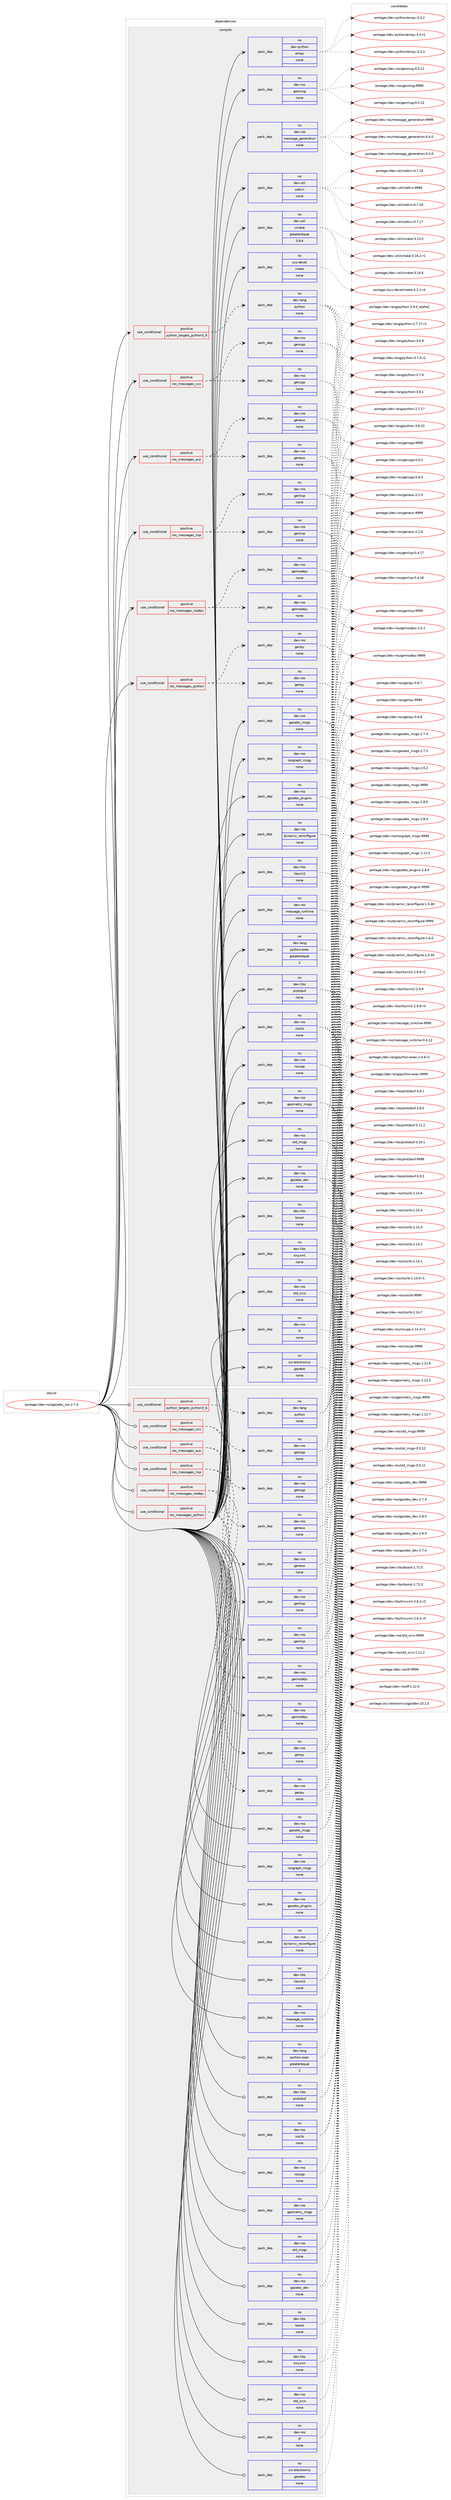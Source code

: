 digraph prolog {

# *************
# Graph options
# *************

newrank=true;
concentrate=true;
compound=true;
graph [rankdir=LR,fontname=Helvetica,fontsize=10,ranksep=1.5];#, ranksep=2.5, nodesep=0.2];
edge  [arrowhead=vee];
node  [fontname=Helvetica,fontsize=10];

# **********
# The ebuild
# **********

subgraph cluster_leftcol {
color=gray;
label=<<i>ebuild</i>>;
id [label="portage://dev-ros/gazebo_ros-2.7.4", color=red, width=4, href="../dev-ros/gazebo_ros-2.7.4.svg"];
}

# ****************
# The dependencies
# ****************

subgraph cluster_midcol {
color=gray;
label=<<i>dependencies</i>>;
subgraph cluster_compile {
fillcolor="#eeeeee";
style=filled;
label=<<i>compile</i>>;
subgraph cond100671 {
dependency403910 [label=<<TABLE BORDER="0" CELLBORDER="1" CELLSPACING="0" CELLPADDING="4"><TR><TD ROWSPAN="3" CELLPADDING="10">use_conditional</TD></TR><TR><TD>positive</TD></TR><TR><TD>python_targets_python3_6</TD></TR></TABLE>>, shape=none, color=red];
subgraph pack298386 {
dependency403911 [label=<<TABLE BORDER="0" CELLBORDER="1" CELLSPACING="0" CELLPADDING="4" WIDTH="220"><TR><TD ROWSPAN="6" CELLPADDING="30">pack_dep</TD></TR><TR><TD WIDTH="110">no</TD></TR><TR><TD>dev-lang</TD></TR><TR><TD>python</TD></TR><TR><TD>none</TD></TR><TR><TD></TD></TR></TABLE>>, shape=none, color=blue];
}
dependency403910:e -> dependency403911:w [weight=20,style="dashed",arrowhead="vee"];
}
id:e -> dependency403910:w [weight=20,style="solid",arrowhead="vee"];
subgraph cond100672 {
dependency403912 [label=<<TABLE BORDER="0" CELLBORDER="1" CELLSPACING="0" CELLPADDING="4"><TR><TD ROWSPAN="3" CELLPADDING="10">use_conditional</TD></TR><TR><TD>positive</TD></TR><TR><TD>ros_messages_cxx</TD></TR></TABLE>>, shape=none, color=red];
subgraph pack298387 {
dependency403913 [label=<<TABLE BORDER="0" CELLBORDER="1" CELLSPACING="0" CELLPADDING="4" WIDTH="220"><TR><TD ROWSPAN="6" CELLPADDING="30">pack_dep</TD></TR><TR><TD WIDTH="110">no</TD></TR><TR><TD>dev-ros</TD></TR><TR><TD>gencpp</TD></TR><TR><TD>none</TD></TR><TR><TD></TD></TR></TABLE>>, shape=none, color=blue];
}
dependency403912:e -> dependency403913:w [weight=20,style="dashed",arrowhead="vee"];
subgraph pack298388 {
dependency403914 [label=<<TABLE BORDER="0" CELLBORDER="1" CELLSPACING="0" CELLPADDING="4" WIDTH="220"><TR><TD ROWSPAN="6" CELLPADDING="30">pack_dep</TD></TR><TR><TD WIDTH="110">no</TD></TR><TR><TD>dev-ros</TD></TR><TR><TD>gencpp</TD></TR><TR><TD>none</TD></TR><TR><TD></TD></TR></TABLE>>, shape=none, color=blue];
}
dependency403912:e -> dependency403914:w [weight=20,style="dashed",arrowhead="vee"];
}
id:e -> dependency403912:w [weight=20,style="solid",arrowhead="vee"];
subgraph cond100673 {
dependency403915 [label=<<TABLE BORDER="0" CELLBORDER="1" CELLSPACING="0" CELLPADDING="4"><TR><TD ROWSPAN="3" CELLPADDING="10">use_conditional</TD></TR><TR><TD>positive</TD></TR><TR><TD>ros_messages_eus</TD></TR></TABLE>>, shape=none, color=red];
subgraph pack298389 {
dependency403916 [label=<<TABLE BORDER="0" CELLBORDER="1" CELLSPACING="0" CELLPADDING="4" WIDTH="220"><TR><TD ROWSPAN="6" CELLPADDING="30">pack_dep</TD></TR><TR><TD WIDTH="110">no</TD></TR><TR><TD>dev-ros</TD></TR><TR><TD>geneus</TD></TR><TR><TD>none</TD></TR><TR><TD></TD></TR></TABLE>>, shape=none, color=blue];
}
dependency403915:e -> dependency403916:w [weight=20,style="dashed",arrowhead="vee"];
subgraph pack298390 {
dependency403917 [label=<<TABLE BORDER="0" CELLBORDER="1" CELLSPACING="0" CELLPADDING="4" WIDTH="220"><TR><TD ROWSPAN="6" CELLPADDING="30">pack_dep</TD></TR><TR><TD WIDTH="110">no</TD></TR><TR><TD>dev-ros</TD></TR><TR><TD>geneus</TD></TR><TR><TD>none</TD></TR><TR><TD></TD></TR></TABLE>>, shape=none, color=blue];
}
dependency403915:e -> dependency403917:w [weight=20,style="dashed",arrowhead="vee"];
}
id:e -> dependency403915:w [weight=20,style="solid",arrowhead="vee"];
subgraph cond100674 {
dependency403918 [label=<<TABLE BORDER="0" CELLBORDER="1" CELLSPACING="0" CELLPADDING="4"><TR><TD ROWSPAN="3" CELLPADDING="10">use_conditional</TD></TR><TR><TD>positive</TD></TR><TR><TD>ros_messages_lisp</TD></TR></TABLE>>, shape=none, color=red];
subgraph pack298391 {
dependency403919 [label=<<TABLE BORDER="0" CELLBORDER="1" CELLSPACING="0" CELLPADDING="4" WIDTH="220"><TR><TD ROWSPAN="6" CELLPADDING="30">pack_dep</TD></TR><TR><TD WIDTH="110">no</TD></TR><TR><TD>dev-ros</TD></TR><TR><TD>genlisp</TD></TR><TR><TD>none</TD></TR><TR><TD></TD></TR></TABLE>>, shape=none, color=blue];
}
dependency403918:e -> dependency403919:w [weight=20,style="dashed",arrowhead="vee"];
subgraph pack298392 {
dependency403920 [label=<<TABLE BORDER="0" CELLBORDER="1" CELLSPACING="0" CELLPADDING="4" WIDTH="220"><TR><TD ROWSPAN="6" CELLPADDING="30">pack_dep</TD></TR><TR><TD WIDTH="110">no</TD></TR><TR><TD>dev-ros</TD></TR><TR><TD>genlisp</TD></TR><TR><TD>none</TD></TR><TR><TD></TD></TR></TABLE>>, shape=none, color=blue];
}
dependency403918:e -> dependency403920:w [weight=20,style="dashed",arrowhead="vee"];
}
id:e -> dependency403918:w [weight=20,style="solid",arrowhead="vee"];
subgraph cond100675 {
dependency403921 [label=<<TABLE BORDER="0" CELLBORDER="1" CELLSPACING="0" CELLPADDING="4"><TR><TD ROWSPAN="3" CELLPADDING="10">use_conditional</TD></TR><TR><TD>positive</TD></TR><TR><TD>ros_messages_nodejs</TD></TR></TABLE>>, shape=none, color=red];
subgraph pack298393 {
dependency403922 [label=<<TABLE BORDER="0" CELLBORDER="1" CELLSPACING="0" CELLPADDING="4" WIDTH="220"><TR><TD ROWSPAN="6" CELLPADDING="30">pack_dep</TD></TR><TR><TD WIDTH="110">no</TD></TR><TR><TD>dev-ros</TD></TR><TR><TD>gennodejs</TD></TR><TR><TD>none</TD></TR><TR><TD></TD></TR></TABLE>>, shape=none, color=blue];
}
dependency403921:e -> dependency403922:w [weight=20,style="dashed",arrowhead="vee"];
subgraph pack298394 {
dependency403923 [label=<<TABLE BORDER="0" CELLBORDER="1" CELLSPACING="0" CELLPADDING="4" WIDTH="220"><TR><TD ROWSPAN="6" CELLPADDING="30">pack_dep</TD></TR><TR><TD WIDTH="110">no</TD></TR><TR><TD>dev-ros</TD></TR><TR><TD>gennodejs</TD></TR><TR><TD>none</TD></TR><TR><TD></TD></TR></TABLE>>, shape=none, color=blue];
}
dependency403921:e -> dependency403923:w [weight=20,style="dashed",arrowhead="vee"];
}
id:e -> dependency403921:w [weight=20,style="solid",arrowhead="vee"];
subgraph cond100676 {
dependency403924 [label=<<TABLE BORDER="0" CELLBORDER="1" CELLSPACING="0" CELLPADDING="4"><TR><TD ROWSPAN="3" CELLPADDING="10">use_conditional</TD></TR><TR><TD>positive</TD></TR><TR><TD>ros_messages_python</TD></TR></TABLE>>, shape=none, color=red];
subgraph pack298395 {
dependency403925 [label=<<TABLE BORDER="0" CELLBORDER="1" CELLSPACING="0" CELLPADDING="4" WIDTH="220"><TR><TD ROWSPAN="6" CELLPADDING="30">pack_dep</TD></TR><TR><TD WIDTH="110">no</TD></TR><TR><TD>dev-ros</TD></TR><TR><TD>genpy</TD></TR><TR><TD>none</TD></TR><TR><TD></TD></TR></TABLE>>, shape=none, color=blue];
}
dependency403924:e -> dependency403925:w [weight=20,style="dashed",arrowhead="vee"];
subgraph pack298396 {
dependency403926 [label=<<TABLE BORDER="0" CELLBORDER="1" CELLSPACING="0" CELLPADDING="4" WIDTH="220"><TR><TD ROWSPAN="6" CELLPADDING="30">pack_dep</TD></TR><TR><TD WIDTH="110">no</TD></TR><TR><TD>dev-ros</TD></TR><TR><TD>genpy</TD></TR><TR><TD>none</TD></TR><TR><TD></TD></TR></TABLE>>, shape=none, color=blue];
}
dependency403924:e -> dependency403926:w [weight=20,style="dashed",arrowhead="vee"];
}
id:e -> dependency403924:w [weight=20,style="solid",arrowhead="vee"];
subgraph pack298397 {
dependency403927 [label=<<TABLE BORDER="0" CELLBORDER="1" CELLSPACING="0" CELLPADDING="4" WIDTH="220"><TR><TD ROWSPAN="6" CELLPADDING="30">pack_dep</TD></TR><TR><TD WIDTH="110">no</TD></TR><TR><TD>dev-lang</TD></TR><TR><TD>python-exec</TD></TR><TR><TD>greaterequal</TD></TR><TR><TD>2</TD></TR></TABLE>>, shape=none, color=blue];
}
id:e -> dependency403927:w [weight=20,style="solid",arrowhead="vee"];
subgraph pack298398 {
dependency403928 [label=<<TABLE BORDER="0" CELLBORDER="1" CELLSPACING="0" CELLPADDING="4" WIDTH="220"><TR><TD ROWSPAN="6" CELLPADDING="30">pack_dep</TD></TR><TR><TD WIDTH="110">no</TD></TR><TR><TD>dev-libs</TD></TR><TR><TD>boost</TD></TR><TR><TD>none</TD></TR><TR><TD></TD></TR></TABLE>>, shape=none, color=blue];
}
id:e -> dependency403928:w [weight=20,style="solid",arrowhead="vee"];
subgraph pack298399 {
dependency403929 [label=<<TABLE BORDER="0" CELLBORDER="1" CELLSPACING="0" CELLPADDING="4" WIDTH="220"><TR><TD ROWSPAN="6" CELLPADDING="30">pack_dep</TD></TR><TR><TD WIDTH="110">no</TD></TR><TR><TD>dev-libs</TD></TR><TR><TD>libxml2</TD></TR><TR><TD>none</TD></TR><TR><TD></TD></TR></TABLE>>, shape=none, color=blue];
}
id:e -> dependency403929:w [weight=20,style="solid",arrowhead="vee"];
subgraph pack298400 {
dependency403930 [label=<<TABLE BORDER="0" CELLBORDER="1" CELLSPACING="0" CELLPADDING="4" WIDTH="220"><TR><TD ROWSPAN="6" CELLPADDING="30">pack_dep</TD></TR><TR><TD WIDTH="110">no</TD></TR><TR><TD>dev-libs</TD></TR><TR><TD>protobuf</TD></TR><TR><TD>none</TD></TR><TR><TD></TD></TR></TABLE>>, shape=none, color=blue];
}
id:e -> dependency403930:w [weight=20,style="solid",arrowhead="vee"];
subgraph pack298401 {
dependency403931 [label=<<TABLE BORDER="0" CELLBORDER="1" CELLSPACING="0" CELLPADDING="4" WIDTH="220"><TR><TD ROWSPAN="6" CELLPADDING="30">pack_dep</TD></TR><TR><TD WIDTH="110">no</TD></TR><TR><TD>dev-libs</TD></TR><TR><TD>tinyxml</TD></TR><TR><TD>none</TD></TR><TR><TD></TD></TR></TABLE>>, shape=none, color=blue];
}
id:e -> dependency403931:w [weight=20,style="solid",arrowhead="vee"];
subgraph pack298402 {
dependency403932 [label=<<TABLE BORDER="0" CELLBORDER="1" CELLSPACING="0" CELLPADDING="4" WIDTH="220"><TR><TD ROWSPAN="6" CELLPADDING="30">pack_dep</TD></TR><TR><TD WIDTH="110">no</TD></TR><TR><TD>dev-python</TD></TR><TR><TD>empy</TD></TR><TR><TD>none</TD></TR><TR><TD></TD></TR></TABLE>>, shape=none, color=blue];
}
id:e -> dependency403932:w [weight=20,style="solid",arrowhead="vee"];
subgraph pack298403 {
dependency403933 [label=<<TABLE BORDER="0" CELLBORDER="1" CELLSPACING="0" CELLPADDING="4" WIDTH="220"><TR><TD ROWSPAN="6" CELLPADDING="30">pack_dep</TD></TR><TR><TD WIDTH="110">no</TD></TR><TR><TD>dev-ros</TD></TR><TR><TD>dynamic_reconfigure</TD></TR><TR><TD>none</TD></TR><TR><TD></TD></TR></TABLE>>, shape=none, color=blue];
}
id:e -> dependency403933:w [weight=20,style="solid",arrowhead="vee"];
subgraph pack298404 {
dependency403934 [label=<<TABLE BORDER="0" CELLBORDER="1" CELLSPACING="0" CELLPADDING="4" WIDTH="220"><TR><TD ROWSPAN="6" CELLPADDING="30">pack_dep</TD></TR><TR><TD WIDTH="110">no</TD></TR><TR><TD>dev-ros</TD></TR><TR><TD>gazebo_dev</TD></TR><TR><TD>none</TD></TR><TR><TD></TD></TR></TABLE>>, shape=none, color=blue];
}
id:e -> dependency403934:w [weight=20,style="solid",arrowhead="vee"];
subgraph pack298405 {
dependency403935 [label=<<TABLE BORDER="0" CELLBORDER="1" CELLSPACING="0" CELLPADDING="4" WIDTH="220"><TR><TD ROWSPAN="6" CELLPADDING="30">pack_dep</TD></TR><TR><TD WIDTH="110">no</TD></TR><TR><TD>dev-ros</TD></TR><TR><TD>gazebo_msgs</TD></TR><TR><TD>none</TD></TR><TR><TD></TD></TR></TABLE>>, shape=none, color=blue];
}
id:e -> dependency403935:w [weight=20,style="solid",arrowhead="vee"];
subgraph pack298406 {
dependency403936 [label=<<TABLE BORDER="0" CELLBORDER="1" CELLSPACING="0" CELLPADDING="4" WIDTH="220"><TR><TD ROWSPAN="6" CELLPADDING="30">pack_dep</TD></TR><TR><TD WIDTH="110">no</TD></TR><TR><TD>dev-ros</TD></TR><TR><TD>gazebo_plugins</TD></TR><TR><TD>none</TD></TR><TR><TD></TD></TR></TABLE>>, shape=none, color=blue];
}
id:e -> dependency403936:w [weight=20,style="solid",arrowhead="vee"];
subgraph pack298407 {
dependency403937 [label=<<TABLE BORDER="0" CELLBORDER="1" CELLSPACING="0" CELLPADDING="4" WIDTH="220"><TR><TD ROWSPAN="6" CELLPADDING="30">pack_dep</TD></TR><TR><TD WIDTH="110">no</TD></TR><TR><TD>dev-ros</TD></TR><TR><TD>genmsg</TD></TR><TR><TD>none</TD></TR><TR><TD></TD></TR></TABLE>>, shape=none, color=blue];
}
id:e -> dependency403937:w [weight=20,style="solid",arrowhead="vee"];
subgraph pack298408 {
dependency403938 [label=<<TABLE BORDER="0" CELLBORDER="1" CELLSPACING="0" CELLPADDING="4" WIDTH="220"><TR><TD ROWSPAN="6" CELLPADDING="30">pack_dep</TD></TR><TR><TD WIDTH="110">no</TD></TR><TR><TD>dev-ros</TD></TR><TR><TD>geometry_msgs</TD></TR><TR><TD>none</TD></TR><TR><TD></TD></TR></TABLE>>, shape=none, color=blue];
}
id:e -> dependency403938:w [weight=20,style="solid",arrowhead="vee"];
subgraph pack298409 {
dependency403939 [label=<<TABLE BORDER="0" CELLBORDER="1" CELLSPACING="0" CELLPADDING="4" WIDTH="220"><TR><TD ROWSPAN="6" CELLPADDING="30">pack_dep</TD></TR><TR><TD WIDTH="110">no</TD></TR><TR><TD>dev-ros</TD></TR><TR><TD>message_generation</TD></TR><TR><TD>none</TD></TR><TR><TD></TD></TR></TABLE>>, shape=none, color=blue];
}
id:e -> dependency403939:w [weight=20,style="solid",arrowhead="vee"];
subgraph pack298410 {
dependency403940 [label=<<TABLE BORDER="0" CELLBORDER="1" CELLSPACING="0" CELLPADDING="4" WIDTH="220"><TR><TD ROWSPAN="6" CELLPADDING="30">pack_dep</TD></TR><TR><TD WIDTH="110">no</TD></TR><TR><TD>dev-ros</TD></TR><TR><TD>message_runtime</TD></TR><TR><TD>none</TD></TR><TR><TD></TD></TR></TABLE>>, shape=none, color=blue];
}
id:e -> dependency403940:w [weight=20,style="solid",arrowhead="vee"];
subgraph pack298411 {
dependency403941 [label=<<TABLE BORDER="0" CELLBORDER="1" CELLSPACING="0" CELLPADDING="4" WIDTH="220"><TR><TD ROWSPAN="6" CELLPADDING="30">pack_dep</TD></TR><TR><TD WIDTH="110">no</TD></TR><TR><TD>dev-ros</TD></TR><TR><TD>roscpp</TD></TR><TR><TD>none</TD></TR><TR><TD></TD></TR></TABLE>>, shape=none, color=blue];
}
id:e -> dependency403941:w [weight=20,style="solid",arrowhead="vee"];
subgraph pack298412 {
dependency403942 [label=<<TABLE BORDER="0" CELLBORDER="1" CELLSPACING="0" CELLPADDING="4" WIDTH="220"><TR><TD ROWSPAN="6" CELLPADDING="30">pack_dep</TD></TR><TR><TD WIDTH="110">no</TD></TR><TR><TD>dev-ros</TD></TR><TR><TD>rosgraph_msgs</TD></TR><TR><TD>none</TD></TR><TR><TD></TD></TR></TABLE>>, shape=none, color=blue];
}
id:e -> dependency403942:w [weight=20,style="solid",arrowhead="vee"];
subgraph pack298413 {
dependency403943 [label=<<TABLE BORDER="0" CELLBORDER="1" CELLSPACING="0" CELLPADDING="4" WIDTH="220"><TR><TD ROWSPAN="6" CELLPADDING="30">pack_dep</TD></TR><TR><TD WIDTH="110">no</TD></TR><TR><TD>dev-ros</TD></TR><TR><TD>roslib</TD></TR><TR><TD>none</TD></TR><TR><TD></TD></TR></TABLE>>, shape=none, color=blue];
}
id:e -> dependency403943:w [weight=20,style="solid",arrowhead="vee"];
subgraph pack298414 {
dependency403944 [label=<<TABLE BORDER="0" CELLBORDER="1" CELLSPACING="0" CELLPADDING="4" WIDTH="220"><TR><TD ROWSPAN="6" CELLPADDING="30">pack_dep</TD></TR><TR><TD WIDTH="110">no</TD></TR><TR><TD>dev-ros</TD></TR><TR><TD>std_msgs</TD></TR><TR><TD>none</TD></TR><TR><TD></TD></TR></TABLE>>, shape=none, color=blue];
}
id:e -> dependency403944:w [weight=20,style="solid",arrowhead="vee"];
subgraph pack298415 {
dependency403945 [label=<<TABLE BORDER="0" CELLBORDER="1" CELLSPACING="0" CELLPADDING="4" WIDTH="220"><TR><TD ROWSPAN="6" CELLPADDING="30">pack_dep</TD></TR><TR><TD WIDTH="110">no</TD></TR><TR><TD>dev-ros</TD></TR><TR><TD>std_srvs</TD></TR><TR><TD>none</TD></TR><TR><TD></TD></TR></TABLE>>, shape=none, color=blue];
}
id:e -> dependency403945:w [weight=20,style="solid",arrowhead="vee"];
subgraph pack298416 {
dependency403946 [label=<<TABLE BORDER="0" CELLBORDER="1" CELLSPACING="0" CELLPADDING="4" WIDTH="220"><TR><TD ROWSPAN="6" CELLPADDING="30">pack_dep</TD></TR><TR><TD WIDTH="110">no</TD></TR><TR><TD>dev-ros</TD></TR><TR><TD>tf</TD></TR><TR><TD>none</TD></TR><TR><TD></TD></TR></TABLE>>, shape=none, color=blue];
}
id:e -> dependency403946:w [weight=20,style="solid",arrowhead="vee"];
subgraph pack298417 {
dependency403947 [label=<<TABLE BORDER="0" CELLBORDER="1" CELLSPACING="0" CELLPADDING="4" WIDTH="220"><TR><TD ROWSPAN="6" CELLPADDING="30">pack_dep</TD></TR><TR><TD WIDTH="110">no</TD></TR><TR><TD>dev-util</TD></TR><TR><TD>catkin</TD></TR><TR><TD>none</TD></TR><TR><TD></TD></TR></TABLE>>, shape=none, color=blue];
}
id:e -> dependency403947:w [weight=20,style="solid",arrowhead="vee"];
subgraph pack298418 {
dependency403948 [label=<<TABLE BORDER="0" CELLBORDER="1" CELLSPACING="0" CELLPADDING="4" WIDTH="220"><TR><TD ROWSPAN="6" CELLPADDING="30">pack_dep</TD></TR><TR><TD WIDTH="110">no</TD></TR><TR><TD>dev-util</TD></TR><TR><TD>cmake</TD></TR><TR><TD>greaterequal</TD></TR><TR><TD>3.9.6</TD></TR></TABLE>>, shape=none, color=blue];
}
id:e -> dependency403948:w [weight=20,style="solid",arrowhead="vee"];
subgraph pack298419 {
dependency403949 [label=<<TABLE BORDER="0" CELLBORDER="1" CELLSPACING="0" CELLPADDING="4" WIDTH="220"><TR><TD ROWSPAN="6" CELLPADDING="30">pack_dep</TD></TR><TR><TD WIDTH="110">no</TD></TR><TR><TD>sci-electronics</TD></TR><TR><TD>gazebo</TD></TR><TR><TD>none</TD></TR><TR><TD></TD></TR></TABLE>>, shape=none, color=blue];
}
id:e -> dependency403949:w [weight=20,style="solid",arrowhead="vee"];
subgraph pack298420 {
dependency403950 [label=<<TABLE BORDER="0" CELLBORDER="1" CELLSPACING="0" CELLPADDING="4" WIDTH="220"><TR><TD ROWSPAN="6" CELLPADDING="30">pack_dep</TD></TR><TR><TD WIDTH="110">no</TD></TR><TR><TD>sys-devel</TD></TR><TR><TD>make</TD></TR><TR><TD>none</TD></TR><TR><TD></TD></TR></TABLE>>, shape=none, color=blue];
}
id:e -> dependency403950:w [weight=20,style="solid",arrowhead="vee"];
}
subgraph cluster_compileandrun {
fillcolor="#eeeeee";
style=filled;
label=<<i>compile and run</i>>;
}
subgraph cluster_run {
fillcolor="#eeeeee";
style=filled;
label=<<i>run</i>>;
subgraph cond100677 {
dependency403951 [label=<<TABLE BORDER="0" CELLBORDER="1" CELLSPACING="0" CELLPADDING="4"><TR><TD ROWSPAN="3" CELLPADDING="10">use_conditional</TD></TR><TR><TD>positive</TD></TR><TR><TD>python_targets_python3_6</TD></TR></TABLE>>, shape=none, color=red];
subgraph pack298421 {
dependency403952 [label=<<TABLE BORDER="0" CELLBORDER="1" CELLSPACING="0" CELLPADDING="4" WIDTH="220"><TR><TD ROWSPAN="6" CELLPADDING="30">pack_dep</TD></TR><TR><TD WIDTH="110">no</TD></TR><TR><TD>dev-lang</TD></TR><TR><TD>python</TD></TR><TR><TD>none</TD></TR><TR><TD></TD></TR></TABLE>>, shape=none, color=blue];
}
dependency403951:e -> dependency403952:w [weight=20,style="dashed",arrowhead="vee"];
}
id:e -> dependency403951:w [weight=20,style="solid",arrowhead="odot"];
subgraph cond100678 {
dependency403953 [label=<<TABLE BORDER="0" CELLBORDER="1" CELLSPACING="0" CELLPADDING="4"><TR><TD ROWSPAN="3" CELLPADDING="10">use_conditional</TD></TR><TR><TD>positive</TD></TR><TR><TD>ros_messages_cxx</TD></TR></TABLE>>, shape=none, color=red];
subgraph pack298422 {
dependency403954 [label=<<TABLE BORDER="0" CELLBORDER="1" CELLSPACING="0" CELLPADDING="4" WIDTH="220"><TR><TD ROWSPAN="6" CELLPADDING="30">pack_dep</TD></TR><TR><TD WIDTH="110">no</TD></TR><TR><TD>dev-ros</TD></TR><TR><TD>gencpp</TD></TR><TR><TD>none</TD></TR><TR><TD></TD></TR></TABLE>>, shape=none, color=blue];
}
dependency403953:e -> dependency403954:w [weight=20,style="dashed",arrowhead="vee"];
subgraph pack298423 {
dependency403955 [label=<<TABLE BORDER="0" CELLBORDER="1" CELLSPACING="0" CELLPADDING="4" WIDTH="220"><TR><TD ROWSPAN="6" CELLPADDING="30">pack_dep</TD></TR><TR><TD WIDTH="110">no</TD></TR><TR><TD>dev-ros</TD></TR><TR><TD>gencpp</TD></TR><TR><TD>none</TD></TR><TR><TD></TD></TR></TABLE>>, shape=none, color=blue];
}
dependency403953:e -> dependency403955:w [weight=20,style="dashed",arrowhead="vee"];
}
id:e -> dependency403953:w [weight=20,style="solid",arrowhead="odot"];
subgraph cond100679 {
dependency403956 [label=<<TABLE BORDER="0" CELLBORDER="1" CELLSPACING="0" CELLPADDING="4"><TR><TD ROWSPAN="3" CELLPADDING="10">use_conditional</TD></TR><TR><TD>positive</TD></TR><TR><TD>ros_messages_eus</TD></TR></TABLE>>, shape=none, color=red];
subgraph pack298424 {
dependency403957 [label=<<TABLE BORDER="0" CELLBORDER="1" CELLSPACING="0" CELLPADDING="4" WIDTH="220"><TR><TD ROWSPAN="6" CELLPADDING="30">pack_dep</TD></TR><TR><TD WIDTH="110">no</TD></TR><TR><TD>dev-ros</TD></TR><TR><TD>geneus</TD></TR><TR><TD>none</TD></TR><TR><TD></TD></TR></TABLE>>, shape=none, color=blue];
}
dependency403956:e -> dependency403957:w [weight=20,style="dashed",arrowhead="vee"];
subgraph pack298425 {
dependency403958 [label=<<TABLE BORDER="0" CELLBORDER="1" CELLSPACING="0" CELLPADDING="4" WIDTH="220"><TR><TD ROWSPAN="6" CELLPADDING="30">pack_dep</TD></TR><TR><TD WIDTH="110">no</TD></TR><TR><TD>dev-ros</TD></TR><TR><TD>geneus</TD></TR><TR><TD>none</TD></TR><TR><TD></TD></TR></TABLE>>, shape=none, color=blue];
}
dependency403956:e -> dependency403958:w [weight=20,style="dashed",arrowhead="vee"];
}
id:e -> dependency403956:w [weight=20,style="solid",arrowhead="odot"];
subgraph cond100680 {
dependency403959 [label=<<TABLE BORDER="0" CELLBORDER="1" CELLSPACING="0" CELLPADDING="4"><TR><TD ROWSPAN="3" CELLPADDING="10">use_conditional</TD></TR><TR><TD>positive</TD></TR><TR><TD>ros_messages_lisp</TD></TR></TABLE>>, shape=none, color=red];
subgraph pack298426 {
dependency403960 [label=<<TABLE BORDER="0" CELLBORDER="1" CELLSPACING="0" CELLPADDING="4" WIDTH="220"><TR><TD ROWSPAN="6" CELLPADDING="30">pack_dep</TD></TR><TR><TD WIDTH="110">no</TD></TR><TR><TD>dev-ros</TD></TR><TR><TD>genlisp</TD></TR><TR><TD>none</TD></TR><TR><TD></TD></TR></TABLE>>, shape=none, color=blue];
}
dependency403959:e -> dependency403960:w [weight=20,style="dashed",arrowhead="vee"];
subgraph pack298427 {
dependency403961 [label=<<TABLE BORDER="0" CELLBORDER="1" CELLSPACING="0" CELLPADDING="4" WIDTH="220"><TR><TD ROWSPAN="6" CELLPADDING="30">pack_dep</TD></TR><TR><TD WIDTH="110">no</TD></TR><TR><TD>dev-ros</TD></TR><TR><TD>genlisp</TD></TR><TR><TD>none</TD></TR><TR><TD></TD></TR></TABLE>>, shape=none, color=blue];
}
dependency403959:e -> dependency403961:w [weight=20,style="dashed",arrowhead="vee"];
}
id:e -> dependency403959:w [weight=20,style="solid",arrowhead="odot"];
subgraph cond100681 {
dependency403962 [label=<<TABLE BORDER="0" CELLBORDER="1" CELLSPACING="0" CELLPADDING="4"><TR><TD ROWSPAN="3" CELLPADDING="10">use_conditional</TD></TR><TR><TD>positive</TD></TR><TR><TD>ros_messages_nodejs</TD></TR></TABLE>>, shape=none, color=red];
subgraph pack298428 {
dependency403963 [label=<<TABLE BORDER="0" CELLBORDER="1" CELLSPACING="0" CELLPADDING="4" WIDTH="220"><TR><TD ROWSPAN="6" CELLPADDING="30">pack_dep</TD></TR><TR><TD WIDTH="110">no</TD></TR><TR><TD>dev-ros</TD></TR><TR><TD>gennodejs</TD></TR><TR><TD>none</TD></TR><TR><TD></TD></TR></TABLE>>, shape=none, color=blue];
}
dependency403962:e -> dependency403963:w [weight=20,style="dashed",arrowhead="vee"];
subgraph pack298429 {
dependency403964 [label=<<TABLE BORDER="0" CELLBORDER="1" CELLSPACING="0" CELLPADDING="4" WIDTH="220"><TR><TD ROWSPAN="6" CELLPADDING="30">pack_dep</TD></TR><TR><TD WIDTH="110">no</TD></TR><TR><TD>dev-ros</TD></TR><TR><TD>gennodejs</TD></TR><TR><TD>none</TD></TR><TR><TD></TD></TR></TABLE>>, shape=none, color=blue];
}
dependency403962:e -> dependency403964:w [weight=20,style="dashed",arrowhead="vee"];
}
id:e -> dependency403962:w [weight=20,style="solid",arrowhead="odot"];
subgraph cond100682 {
dependency403965 [label=<<TABLE BORDER="0" CELLBORDER="1" CELLSPACING="0" CELLPADDING="4"><TR><TD ROWSPAN="3" CELLPADDING="10">use_conditional</TD></TR><TR><TD>positive</TD></TR><TR><TD>ros_messages_python</TD></TR></TABLE>>, shape=none, color=red];
subgraph pack298430 {
dependency403966 [label=<<TABLE BORDER="0" CELLBORDER="1" CELLSPACING="0" CELLPADDING="4" WIDTH="220"><TR><TD ROWSPAN="6" CELLPADDING="30">pack_dep</TD></TR><TR><TD WIDTH="110">no</TD></TR><TR><TD>dev-ros</TD></TR><TR><TD>genpy</TD></TR><TR><TD>none</TD></TR><TR><TD></TD></TR></TABLE>>, shape=none, color=blue];
}
dependency403965:e -> dependency403966:w [weight=20,style="dashed",arrowhead="vee"];
subgraph pack298431 {
dependency403967 [label=<<TABLE BORDER="0" CELLBORDER="1" CELLSPACING="0" CELLPADDING="4" WIDTH="220"><TR><TD ROWSPAN="6" CELLPADDING="30">pack_dep</TD></TR><TR><TD WIDTH="110">no</TD></TR><TR><TD>dev-ros</TD></TR><TR><TD>genpy</TD></TR><TR><TD>none</TD></TR><TR><TD></TD></TR></TABLE>>, shape=none, color=blue];
}
dependency403965:e -> dependency403967:w [weight=20,style="dashed",arrowhead="vee"];
}
id:e -> dependency403965:w [weight=20,style="solid",arrowhead="odot"];
subgraph pack298432 {
dependency403968 [label=<<TABLE BORDER="0" CELLBORDER="1" CELLSPACING="0" CELLPADDING="4" WIDTH="220"><TR><TD ROWSPAN="6" CELLPADDING="30">pack_dep</TD></TR><TR><TD WIDTH="110">no</TD></TR><TR><TD>dev-lang</TD></TR><TR><TD>python-exec</TD></TR><TR><TD>greaterequal</TD></TR><TR><TD>2</TD></TR></TABLE>>, shape=none, color=blue];
}
id:e -> dependency403968:w [weight=20,style="solid",arrowhead="odot"];
subgraph pack298433 {
dependency403969 [label=<<TABLE BORDER="0" CELLBORDER="1" CELLSPACING="0" CELLPADDING="4" WIDTH="220"><TR><TD ROWSPAN="6" CELLPADDING="30">pack_dep</TD></TR><TR><TD WIDTH="110">no</TD></TR><TR><TD>dev-libs</TD></TR><TR><TD>boost</TD></TR><TR><TD>none</TD></TR><TR><TD></TD></TR></TABLE>>, shape=none, color=blue];
}
id:e -> dependency403969:w [weight=20,style="solid",arrowhead="odot"];
subgraph pack298434 {
dependency403970 [label=<<TABLE BORDER="0" CELLBORDER="1" CELLSPACING="0" CELLPADDING="4" WIDTH="220"><TR><TD ROWSPAN="6" CELLPADDING="30">pack_dep</TD></TR><TR><TD WIDTH="110">no</TD></TR><TR><TD>dev-libs</TD></TR><TR><TD>libxml2</TD></TR><TR><TD>none</TD></TR><TR><TD></TD></TR></TABLE>>, shape=none, color=blue];
}
id:e -> dependency403970:w [weight=20,style="solid",arrowhead="odot"];
subgraph pack298435 {
dependency403971 [label=<<TABLE BORDER="0" CELLBORDER="1" CELLSPACING="0" CELLPADDING="4" WIDTH="220"><TR><TD ROWSPAN="6" CELLPADDING="30">pack_dep</TD></TR><TR><TD WIDTH="110">no</TD></TR><TR><TD>dev-libs</TD></TR><TR><TD>protobuf</TD></TR><TR><TD>none</TD></TR><TR><TD></TD></TR></TABLE>>, shape=none, color=blue];
}
id:e -> dependency403971:w [weight=20,style="solid",arrowhead="odot"];
subgraph pack298436 {
dependency403972 [label=<<TABLE BORDER="0" CELLBORDER="1" CELLSPACING="0" CELLPADDING="4" WIDTH="220"><TR><TD ROWSPAN="6" CELLPADDING="30">pack_dep</TD></TR><TR><TD WIDTH="110">no</TD></TR><TR><TD>dev-libs</TD></TR><TR><TD>tinyxml</TD></TR><TR><TD>none</TD></TR><TR><TD></TD></TR></TABLE>>, shape=none, color=blue];
}
id:e -> dependency403972:w [weight=20,style="solid",arrowhead="odot"];
subgraph pack298437 {
dependency403973 [label=<<TABLE BORDER="0" CELLBORDER="1" CELLSPACING="0" CELLPADDING="4" WIDTH="220"><TR><TD ROWSPAN="6" CELLPADDING="30">pack_dep</TD></TR><TR><TD WIDTH="110">no</TD></TR><TR><TD>dev-ros</TD></TR><TR><TD>dynamic_reconfigure</TD></TR><TR><TD>none</TD></TR><TR><TD></TD></TR></TABLE>>, shape=none, color=blue];
}
id:e -> dependency403973:w [weight=20,style="solid",arrowhead="odot"];
subgraph pack298438 {
dependency403974 [label=<<TABLE BORDER="0" CELLBORDER="1" CELLSPACING="0" CELLPADDING="4" WIDTH="220"><TR><TD ROWSPAN="6" CELLPADDING="30">pack_dep</TD></TR><TR><TD WIDTH="110">no</TD></TR><TR><TD>dev-ros</TD></TR><TR><TD>gazebo_dev</TD></TR><TR><TD>none</TD></TR><TR><TD></TD></TR></TABLE>>, shape=none, color=blue];
}
id:e -> dependency403974:w [weight=20,style="solid",arrowhead="odot"];
subgraph pack298439 {
dependency403975 [label=<<TABLE BORDER="0" CELLBORDER="1" CELLSPACING="0" CELLPADDING="4" WIDTH="220"><TR><TD ROWSPAN="6" CELLPADDING="30">pack_dep</TD></TR><TR><TD WIDTH="110">no</TD></TR><TR><TD>dev-ros</TD></TR><TR><TD>gazebo_msgs</TD></TR><TR><TD>none</TD></TR><TR><TD></TD></TR></TABLE>>, shape=none, color=blue];
}
id:e -> dependency403975:w [weight=20,style="solid",arrowhead="odot"];
subgraph pack298440 {
dependency403976 [label=<<TABLE BORDER="0" CELLBORDER="1" CELLSPACING="0" CELLPADDING="4" WIDTH="220"><TR><TD ROWSPAN="6" CELLPADDING="30">pack_dep</TD></TR><TR><TD WIDTH="110">no</TD></TR><TR><TD>dev-ros</TD></TR><TR><TD>gazebo_plugins</TD></TR><TR><TD>none</TD></TR><TR><TD></TD></TR></TABLE>>, shape=none, color=blue];
}
id:e -> dependency403976:w [weight=20,style="solid",arrowhead="odot"];
subgraph pack298441 {
dependency403977 [label=<<TABLE BORDER="0" CELLBORDER="1" CELLSPACING="0" CELLPADDING="4" WIDTH="220"><TR><TD ROWSPAN="6" CELLPADDING="30">pack_dep</TD></TR><TR><TD WIDTH="110">no</TD></TR><TR><TD>dev-ros</TD></TR><TR><TD>geometry_msgs</TD></TR><TR><TD>none</TD></TR><TR><TD></TD></TR></TABLE>>, shape=none, color=blue];
}
id:e -> dependency403977:w [weight=20,style="solid",arrowhead="odot"];
subgraph pack298442 {
dependency403978 [label=<<TABLE BORDER="0" CELLBORDER="1" CELLSPACING="0" CELLPADDING="4" WIDTH="220"><TR><TD ROWSPAN="6" CELLPADDING="30">pack_dep</TD></TR><TR><TD WIDTH="110">no</TD></TR><TR><TD>dev-ros</TD></TR><TR><TD>message_runtime</TD></TR><TR><TD>none</TD></TR><TR><TD></TD></TR></TABLE>>, shape=none, color=blue];
}
id:e -> dependency403978:w [weight=20,style="solid",arrowhead="odot"];
subgraph pack298443 {
dependency403979 [label=<<TABLE BORDER="0" CELLBORDER="1" CELLSPACING="0" CELLPADDING="4" WIDTH="220"><TR><TD ROWSPAN="6" CELLPADDING="30">pack_dep</TD></TR><TR><TD WIDTH="110">no</TD></TR><TR><TD>dev-ros</TD></TR><TR><TD>roscpp</TD></TR><TR><TD>none</TD></TR><TR><TD></TD></TR></TABLE>>, shape=none, color=blue];
}
id:e -> dependency403979:w [weight=20,style="solid",arrowhead="odot"];
subgraph pack298444 {
dependency403980 [label=<<TABLE BORDER="0" CELLBORDER="1" CELLSPACING="0" CELLPADDING="4" WIDTH="220"><TR><TD ROWSPAN="6" CELLPADDING="30">pack_dep</TD></TR><TR><TD WIDTH="110">no</TD></TR><TR><TD>dev-ros</TD></TR><TR><TD>rosgraph_msgs</TD></TR><TR><TD>none</TD></TR><TR><TD></TD></TR></TABLE>>, shape=none, color=blue];
}
id:e -> dependency403980:w [weight=20,style="solid",arrowhead="odot"];
subgraph pack298445 {
dependency403981 [label=<<TABLE BORDER="0" CELLBORDER="1" CELLSPACING="0" CELLPADDING="4" WIDTH="220"><TR><TD ROWSPAN="6" CELLPADDING="30">pack_dep</TD></TR><TR><TD WIDTH="110">no</TD></TR><TR><TD>dev-ros</TD></TR><TR><TD>roslib</TD></TR><TR><TD>none</TD></TR><TR><TD></TD></TR></TABLE>>, shape=none, color=blue];
}
id:e -> dependency403981:w [weight=20,style="solid",arrowhead="odot"];
subgraph pack298446 {
dependency403982 [label=<<TABLE BORDER="0" CELLBORDER="1" CELLSPACING="0" CELLPADDING="4" WIDTH="220"><TR><TD ROWSPAN="6" CELLPADDING="30">pack_dep</TD></TR><TR><TD WIDTH="110">no</TD></TR><TR><TD>dev-ros</TD></TR><TR><TD>std_msgs</TD></TR><TR><TD>none</TD></TR><TR><TD></TD></TR></TABLE>>, shape=none, color=blue];
}
id:e -> dependency403982:w [weight=20,style="solid",arrowhead="odot"];
subgraph pack298447 {
dependency403983 [label=<<TABLE BORDER="0" CELLBORDER="1" CELLSPACING="0" CELLPADDING="4" WIDTH="220"><TR><TD ROWSPAN="6" CELLPADDING="30">pack_dep</TD></TR><TR><TD WIDTH="110">no</TD></TR><TR><TD>dev-ros</TD></TR><TR><TD>std_srvs</TD></TR><TR><TD>none</TD></TR><TR><TD></TD></TR></TABLE>>, shape=none, color=blue];
}
id:e -> dependency403983:w [weight=20,style="solid",arrowhead="odot"];
subgraph pack298448 {
dependency403984 [label=<<TABLE BORDER="0" CELLBORDER="1" CELLSPACING="0" CELLPADDING="4" WIDTH="220"><TR><TD ROWSPAN="6" CELLPADDING="30">pack_dep</TD></TR><TR><TD WIDTH="110">no</TD></TR><TR><TD>dev-ros</TD></TR><TR><TD>tf</TD></TR><TR><TD>none</TD></TR><TR><TD></TD></TR></TABLE>>, shape=none, color=blue];
}
id:e -> dependency403984:w [weight=20,style="solid",arrowhead="odot"];
subgraph pack298449 {
dependency403985 [label=<<TABLE BORDER="0" CELLBORDER="1" CELLSPACING="0" CELLPADDING="4" WIDTH="220"><TR><TD ROWSPAN="6" CELLPADDING="30">pack_dep</TD></TR><TR><TD WIDTH="110">no</TD></TR><TR><TD>sci-electronics</TD></TR><TR><TD>gazebo</TD></TR><TR><TD>none</TD></TR><TR><TD></TD></TR></TABLE>>, shape=none, color=blue];
}
id:e -> dependency403985:w [weight=20,style="solid",arrowhead="odot"];
}
}

# **************
# The candidates
# **************

subgraph cluster_choices {
rank=same;
color=gray;
label=<<i>candidates</i>>;

subgraph choice298386 {
color=black;
nodesep=1;
choice10010111845108971101034711212111610411111045514657464895971081121049750 [label="portage://dev-lang/python-3.9.0_alpha2", color=red, width=4,href="../dev-lang/python-3.9.0_alpha2.svg"];
choice100101118451089711010347112121116104111110455146564649 [label="portage://dev-lang/python-3.8.1", color=red, width=4,href="../dev-lang/python-3.8.1.svg"];
choice100101118451089711010347112121116104111110455146554654 [label="portage://dev-lang/python-3.7.6", color=red, width=4,href="../dev-lang/python-3.7.6.svg"];
choice1001011184510897110103471121211161041111104551465546534511449 [label="portage://dev-lang/python-3.7.5-r1", color=red, width=4,href="../dev-lang/python-3.7.5-r1.svg"];
choice100101118451089711010347112121116104111110455146544657 [label="portage://dev-lang/python-3.6.9", color=red, width=4,href="../dev-lang/python-3.6.9.svg"];
choice10010111845108971101034711212111610411111045514654464948 [label="portage://dev-lang/python-3.6.10", color=red, width=4,href="../dev-lang/python-3.6.10.svg"];
choice100101118451089711010347112121116104111110455046554649554511449 [label="portage://dev-lang/python-2.7.17-r1", color=red, width=4,href="../dev-lang/python-2.7.17-r1.svg"];
choice10010111845108971101034711212111610411111045504655464955 [label="portage://dev-lang/python-2.7.17", color=red, width=4,href="../dev-lang/python-2.7.17.svg"];
dependency403911:e -> choice10010111845108971101034711212111610411111045514657464895971081121049750:w [style=dotted,weight="100"];
dependency403911:e -> choice100101118451089711010347112121116104111110455146564649:w [style=dotted,weight="100"];
dependency403911:e -> choice100101118451089711010347112121116104111110455146554654:w [style=dotted,weight="100"];
dependency403911:e -> choice1001011184510897110103471121211161041111104551465546534511449:w [style=dotted,weight="100"];
dependency403911:e -> choice100101118451089711010347112121116104111110455146544657:w [style=dotted,weight="100"];
dependency403911:e -> choice10010111845108971101034711212111610411111045514654464948:w [style=dotted,weight="100"];
dependency403911:e -> choice100101118451089711010347112121116104111110455046554649554511449:w [style=dotted,weight="100"];
dependency403911:e -> choice10010111845108971101034711212111610411111045504655464955:w [style=dotted,weight="100"];
}
subgraph choice298387 {
color=black;
nodesep=1;
choice1001011184511411111547103101110991121124557575757 [label="portage://dev-ros/gencpp-9999", color=red, width=4,href="../dev-ros/gencpp-9999.svg"];
choice100101118451141111154710310111099112112454846544650 [label="portage://dev-ros/gencpp-0.6.2", color=red, width=4,href="../dev-ros/gencpp-0.6.2.svg"];
choice100101118451141111154710310111099112112454846544648 [label="portage://dev-ros/gencpp-0.6.0", color=red, width=4,href="../dev-ros/gencpp-0.6.0.svg"];
dependency403913:e -> choice1001011184511411111547103101110991121124557575757:w [style=dotted,weight="100"];
dependency403913:e -> choice100101118451141111154710310111099112112454846544650:w [style=dotted,weight="100"];
dependency403913:e -> choice100101118451141111154710310111099112112454846544648:w [style=dotted,weight="100"];
}
subgraph choice298388 {
color=black;
nodesep=1;
choice1001011184511411111547103101110991121124557575757 [label="portage://dev-ros/gencpp-9999", color=red, width=4,href="../dev-ros/gencpp-9999.svg"];
choice100101118451141111154710310111099112112454846544650 [label="portage://dev-ros/gencpp-0.6.2", color=red, width=4,href="../dev-ros/gencpp-0.6.2.svg"];
choice100101118451141111154710310111099112112454846544648 [label="portage://dev-ros/gencpp-0.6.0", color=red, width=4,href="../dev-ros/gencpp-0.6.0.svg"];
dependency403914:e -> choice1001011184511411111547103101110991121124557575757:w [style=dotted,weight="100"];
dependency403914:e -> choice100101118451141111154710310111099112112454846544650:w [style=dotted,weight="100"];
dependency403914:e -> choice100101118451141111154710310111099112112454846544648:w [style=dotted,weight="100"];
}
subgraph choice298389 {
color=black;
nodesep=1;
choice10010111845114111115471031011101011171154557575757 [label="portage://dev-ros/geneus-9999", color=red, width=4,href="../dev-ros/geneus-9999.svg"];
choice1001011184511411111547103101110101117115455046504654 [label="portage://dev-ros/geneus-2.2.6", color=red, width=4,href="../dev-ros/geneus-2.2.6.svg"];
choice1001011184511411111547103101110101117115455046504653 [label="portage://dev-ros/geneus-2.2.5", color=red, width=4,href="../dev-ros/geneus-2.2.5.svg"];
dependency403916:e -> choice10010111845114111115471031011101011171154557575757:w [style=dotted,weight="100"];
dependency403916:e -> choice1001011184511411111547103101110101117115455046504654:w [style=dotted,weight="100"];
dependency403916:e -> choice1001011184511411111547103101110101117115455046504653:w [style=dotted,weight="100"];
}
subgraph choice298390 {
color=black;
nodesep=1;
choice10010111845114111115471031011101011171154557575757 [label="portage://dev-ros/geneus-9999", color=red, width=4,href="../dev-ros/geneus-9999.svg"];
choice1001011184511411111547103101110101117115455046504654 [label="portage://dev-ros/geneus-2.2.6", color=red, width=4,href="../dev-ros/geneus-2.2.6.svg"];
choice1001011184511411111547103101110101117115455046504653 [label="portage://dev-ros/geneus-2.2.5", color=red, width=4,href="../dev-ros/geneus-2.2.5.svg"];
dependency403917:e -> choice10010111845114111115471031011101011171154557575757:w [style=dotted,weight="100"];
dependency403917:e -> choice1001011184511411111547103101110101117115455046504654:w [style=dotted,weight="100"];
dependency403917:e -> choice1001011184511411111547103101110101117115455046504653:w [style=dotted,weight="100"];
}
subgraph choice298391 {
color=black;
nodesep=1;
choice10010111845114111115471031011101081051151124557575757 [label="portage://dev-ros/genlisp-9999", color=red, width=4,href="../dev-ros/genlisp-9999.svg"];
choice100101118451141111154710310111010810511511245484652464955 [label="portage://dev-ros/genlisp-0.4.17", color=red, width=4,href="../dev-ros/genlisp-0.4.17.svg"];
choice100101118451141111154710310111010810511511245484652464954 [label="portage://dev-ros/genlisp-0.4.16", color=red, width=4,href="../dev-ros/genlisp-0.4.16.svg"];
dependency403919:e -> choice10010111845114111115471031011101081051151124557575757:w [style=dotted,weight="100"];
dependency403919:e -> choice100101118451141111154710310111010810511511245484652464955:w [style=dotted,weight="100"];
dependency403919:e -> choice100101118451141111154710310111010810511511245484652464954:w [style=dotted,weight="100"];
}
subgraph choice298392 {
color=black;
nodesep=1;
choice10010111845114111115471031011101081051151124557575757 [label="portage://dev-ros/genlisp-9999", color=red, width=4,href="../dev-ros/genlisp-9999.svg"];
choice100101118451141111154710310111010810511511245484652464955 [label="portage://dev-ros/genlisp-0.4.17", color=red, width=4,href="../dev-ros/genlisp-0.4.17.svg"];
choice100101118451141111154710310111010810511511245484652464954 [label="portage://dev-ros/genlisp-0.4.16", color=red, width=4,href="../dev-ros/genlisp-0.4.16.svg"];
dependency403920:e -> choice10010111845114111115471031011101081051151124557575757:w [style=dotted,weight="100"];
dependency403920:e -> choice100101118451141111154710310111010810511511245484652464955:w [style=dotted,weight="100"];
dependency403920:e -> choice100101118451141111154710310111010810511511245484652464954:w [style=dotted,weight="100"];
}
subgraph choice298393 {
color=black;
nodesep=1;
choice10010111845114111115471031011101101111001011061154557575757 [label="portage://dev-ros/gennodejs-9999", color=red, width=4,href="../dev-ros/gennodejs-9999.svg"];
choice1001011184511411111547103101110110111100101106115455046484649 [label="portage://dev-ros/gennodejs-2.0.1", color=red, width=4,href="../dev-ros/gennodejs-2.0.1.svg"];
dependency403922:e -> choice10010111845114111115471031011101101111001011061154557575757:w [style=dotted,weight="100"];
dependency403922:e -> choice1001011184511411111547103101110110111100101106115455046484649:w [style=dotted,weight="100"];
}
subgraph choice298394 {
color=black;
nodesep=1;
choice10010111845114111115471031011101101111001011061154557575757 [label="portage://dev-ros/gennodejs-9999", color=red, width=4,href="../dev-ros/gennodejs-9999.svg"];
choice1001011184511411111547103101110110111100101106115455046484649 [label="portage://dev-ros/gennodejs-2.0.1", color=red, width=4,href="../dev-ros/gennodejs-2.0.1.svg"];
dependency403923:e -> choice10010111845114111115471031011101101111001011061154557575757:w [style=dotted,weight="100"];
dependency403923:e -> choice1001011184511411111547103101110110111100101106115455046484649:w [style=dotted,weight="100"];
}
subgraph choice298395 {
color=black;
nodesep=1;
choice10010111845114111115471031011101121214557575757 [label="portage://dev-ros/genpy-9999", color=red, width=4,href="../dev-ros/genpy-9999.svg"];
choice1001011184511411111547103101110112121454846544656 [label="portage://dev-ros/genpy-0.6.8", color=red, width=4,href="../dev-ros/genpy-0.6.8.svg"];
choice1001011184511411111547103101110112121454846544655 [label="portage://dev-ros/genpy-0.6.7", color=red, width=4,href="../dev-ros/genpy-0.6.7.svg"];
dependency403925:e -> choice10010111845114111115471031011101121214557575757:w [style=dotted,weight="100"];
dependency403925:e -> choice1001011184511411111547103101110112121454846544656:w [style=dotted,weight="100"];
dependency403925:e -> choice1001011184511411111547103101110112121454846544655:w [style=dotted,weight="100"];
}
subgraph choice298396 {
color=black;
nodesep=1;
choice10010111845114111115471031011101121214557575757 [label="portage://dev-ros/genpy-9999", color=red, width=4,href="../dev-ros/genpy-9999.svg"];
choice1001011184511411111547103101110112121454846544656 [label="portage://dev-ros/genpy-0.6.8", color=red, width=4,href="../dev-ros/genpy-0.6.8.svg"];
choice1001011184511411111547103101110112121454846544655 [label="portage://dev-ros/genpy-0.6.7", color=red, width=4,href="../dev-ros/genpy-0.6.7.svg"];
dependency403926:e -> choice10010111845114111115471031011101121214557575757:w [style=dotted,weight="100"];
dependency403926:e -> choice1001011184511411111547103101110112121454846544656:w [style=dotted,weight="100"];
dependency403926:e -> choice1001011184511411111547103101110112121454846544655:w [style=dotted,weight="100"];
}
subgraph choice298397 {
color=black;
nodesep=1;
choice10010111845108971101034711212111610411111045101120101994557575757 [label="portage://dev-lang/python-exec-9999", color=red, width=4,href="../dev-lang/python-exec-9999.svg"];
choice10010111845108971101034711212111610411111045101120101994550465246544511449 [label="portage://dev-lang/python-exec-2.4.6-r1", color=red, width=4,href="../dev-lang/python-exec-2.4.6-r1.svg"];
dependency403927:e -> choice10010111845108971101034711212111610411111045101120101994557575757:w [style=dotted,weight="100"];
dependency403927:e -> choice10010111845108971101034711212111610411111045101120101994550465246544511449:w [style=dotted,weight="100"];
}
subgraph choice298398 {
color=black;
nodesep=1;
choice1001011184510810598115479811111111511645494655504648 [label="portage://dev-libs/boost-1.72.0", color=red, width=4,href="../dev-libs/boost-1.72.0.svg"];
choice1001011184510810598115479811111111511645494655494648 [label="portage://dev-libs/boost-1.71.0", color=red, width=4,href="../dev-libs/boost-1.71.0.svg"];
dependency403928:e -> choice1001011184510810598115479811111111511645494655504648:w [style=dotted,weight="100"];
dependency403928:e -> choice1001011184510810598115479811111111511645494655494648:w [style=dotted,weight="100"];
}
subgraph choice298399 {
color=black;
nodesep=1;
choice10010111845108105981154710810598120109108504550465746574511451 [label="portage://dev-libs/libxml2-2.9.9-r3", color=red, width=4,href="../dev-libs/libxml2-2.9.9-r3.svg"];
choice10010111845108105981154710810598120109108504550465746574511450 [label="portage://dev-libs/libxml2-2.9.9-r2", color=red, width=4,href="../dev-libs/libxml2-2.9.9-r2.svg"];
choice1001011184510810598115471081059812010910850455046574657 [label="portage://dev-libs/libxml2-2.9.9", color=red, width=4,href="../dev-libs/libxml2-2.9.9.svg"];
dependency403929:e -> choice10010111845108105981154710810598120109108504550465746574511451:w [style=dotted,weight="100"];
dependency403929:e -> choice10010111845108105981154710810598120109108504550465746574511450:w [style=dotted,weight="100"];
dependency403929:e -> choice1001011184510810598115471081059812010910850455046574657:w [style=dotted,weight="100"];
}
subgraph choice298400 {
color=black;
nodesep=1;
choice100101118451081059811547112114111116111981171024557575757 [label="portage://dev-libs/protobuf-9999", color=red, width=4,href="../dev-libs/protobuf-9999.svg"];
choice10010111845108105981154711211411111611198117102455146574650 [label="portage://dev-libs/protobuf-3.9.2", color=red, width=4,href="../dev-libs/protobuf-3.9.2.svg"];
choice10010111845108105981154711211411111611198117102455146574649 [label="portage://dev-libs/protobuf-3.9.1", color=red, width=4,href="../dev-libs/protobuf-3.9.1.svg"];
choice10010111845108105981154711211411111611198117102455146564648 [label="portage://dev-libs/protobuf-3.8.0", color=red, width=4,href="../dev-libs/protobuf-3.8.0.svg"];
choice1001011184510810598115471121141111161119811710245514649494650 [label="portage://dev-libs/protobuf-3.11.2", color=red, width=4,href="../dev-libs/protobuf-3.11.2.svg"];
choice1001011184510810598115471121141111161119811710245514649484649 [label="portage://dev-libs/protobuf-3.10.1", color=red, width=4,href="../dev-libs/protobuf-3.10.1.svg"];
dependency403930:e -> choice100101118451081059811547112114111116111981171024557575757:w [style=dotted,weight="100"];
dependency403930:e -> choice10010111845108105981154711211411111611198117102455146574650:w [style=dotted,weight="100"];
dependency403930:e -> choice10010111845108105981154711211411111611198117102455146574649:w [style=dotted,weight="100"];
dependency403930:e -> choice10010111845108105981154711211411111611198117102455146564648:w [style=dotted,weight="100"];
dependency403930:e -> choice1001011184510810598115471121141111161119811710245514649494650:w [style=dotted,weight="100"];
dependency403930:e -> choice1001011184510810598115471121141111161119811710245514649484649:w [style=dotted,weight="100"];
}
subgraph choice298401 {
color=black;
nodesep=1;
choice1001011184510810598115471161051101211201091084550465446504511451 [label="portage://dev-libs/tinyxml-2.6.2-r3", color=red, width=4,href="../dev-libs/tinyxml-2.6.2-r3.svg"];
choice1001011184510810598115471161051101211201091084550465446504511450 [label="portage://dev-libs/tinyxml-2.6.2-r2", color=red, width=4,href="../dev-libs/tinyxml-2.6.2-r2.svg"];
dependency403931:e -> choice1001011184510810598115471161051101211201091084550465446504511451:w [style=dotted,weight="100"];
dependency403931:e -> choice1001011184510810598115471161051101211201091084550465446504511450:w [style=dotted,weight="100"];
}
subgraph choice298402 {
color=black;
nodesep=1;
choice1001011184511212111610411111047101109112121455146514651 [label="portage://dev-python/empy-3.3.3", color=red, width=4,href="../dev-python/empy-3.3.3.svg"];
choice1001011184511212111610411111047101109112121455146514650 [label="portage://dev-python/empy-3.3.2", color=red, width=4,href="../dev-python/empy-3.3.2.svg"];
choice1001011184511212111610411111047101109112121455146514511449 [label="portage://dev-python/empy-3.3-r1", color=red, width=4,href="../dev-python/empy-3.3-r1.svg"];
dependency403932:e -> choice1001011184511212111610411111047101109112121455146514651:w [style=dotted,weight="100"];
dependency403932:e -> choice1001011184511212111610411111047101109112121455146514650:w [style=dotted,weight="100"];
dependency403932:e -> choice1001011184511212111610411111047101109112121455146514511449:w [style=dotted,weight="100"];
}
subgraph choice298403 {
color=black;
nodesep=1;
choice1001011184511411111547100121110971091059995114101991111101021051031171141014557575757 [label="portage://dev-ros/dynamic_reconfigure-9999", color=red, width=4,href="../dev-ros/dynamic_reconfigure-9999.svg"];
choice100101118451141111154710012111097109105999511410199111110102105103117114101454946544648 [label="portage://dev-ros/dynamic_reconfigure-1.6.0", color=red, width=4,href="../dev-ros/dynamic_reconfigure-1.6.0.svg"];
choice10010111845114111115471001211109710910599951141019911111010210510311711410145494653465257 [label="portage://dev-ros/dynamic_reconfigure-1.5.49", color=red, width=4,href="../dev-ros/dynamic_reconfigure-1.5.49.svg"];
choice10010111845114111115471001211109710910599951141019911111010210510311711410145494653465256 [label="portage://dev-ros/dynamic_reconfigure-1.5.48", color=red, width=4,href="../dev-ros/dynamic_reconfigure-1.5.48.svg"];
dependency403933:e -> choice1001011184511411111547100121110971091059995114101991111101021051031171141014557575757:w [style=dotted,weight="100"];
dependency403933:e -> choice100101118451141111154710012111097109105999511410199111110102105103117114101454946544648:w [style=dotted,weight="100"];
dependency403933:e -> choice10010111845114111115471001211109710910599951141019911111010210510311711410145494653465257:w [style=dotted,weight="100"];
dependency403933:e -> choice10010111845114111115471001211109710910599951141019911111010210510311711410145494653465256:w [style=dotted,weight="100"];
}
subgraph choice298404 {
color=black;
nodesep=1;
choice10010111845114111115471039712210198111951001011184557575757 [label="portage://dev-ros/gazebo_dev-9999", color=red, width=4,href="../dev-ros/gazebo_dev-9999.svg"];
choice1001011184511411111547103971221019811195100101118455046564653 [label="portage://dev-ros/gazebo_dev-2.8.5", color=red, width=4,href="../dev-ros/gazebo_dev-2.8.5.svg"];
choice1001011184511411111547103971221019811195100101118455046564652 [label="portage://dev-ros/gazebo_dev-2.8.4", color=red, width=4,href="../dev-ros/gazebo_dev-2.8.4.svg"];
choice1001011184511411111547103971221019811195100101118455046554652 [label="portage://dev-ros/gazebo_dev-2.7.4", color=red, width=4,href="../dev-ros/gazebo_dev-2.7.4.svg"];
choice1001011184511411111547103971221019811195100101118455046554651 [label="portage://dev-ros/gazebo_dev-2.7.3", color=red, width=4,href="../dev-ros/gazebo_dev-2.7.3.svg"];
dependency403934:e -> choice10010111845114111115471039712210198111951001011184557575757:w [style=dotted,weight="100"];
dependency403934:e -> choice1001011184511411111547103971221019811195100101118455046564653:w [style=dotted,weight="100"];
dependency403934:e -> choice1001011184511411111547103971221019811195100101118455046564652:w [style=dotted,weight="100"];
dependency403934:e -> choice1001011184511411111547103971221019811195100101118455046554652:w [style=dotted,weight="100"];
dependency403934:e -> choice1001011184511411111547103971221019811195100101118455046554651:w [style=dotted,weight="100"];
}
subgraph choice298405 {
color=black;
nodesep=1;
choice10010111845114111115471039712210198111951091151031154557575757 [label="portage://dev-ros/gazebo_msgs-9999", color=red, width=4,href="../dev-ros/gazebo_msgs-9999.svg"];
choice1001011184511411111547103971221019811195109115103115455046564653 [label="portage://dev-ros/gazebo_msgs-2.8.5", color=red, width=4,href="../dev-ros/gazebo_msgs-2.8.5.svg"];
choice1001011184511411111547103971221019811195109115103115455046564652 [label="portage://dev-ros/gazebo_msgs-2.8.4", color=red, width=4,href="../dev-ros/gazebo_msgs-2.8.4.svg"];
choice1001011184511411111547103971221019811195109115103115455046554652 [label="portage://dev-ros/gazebo_msgs-2.7.4", color=red, width=4,href="../dev-ros/gazebo_msgs-2.7.4.svg"];
choice1001011184511411111547103971221019811195109115103115455046554651 [label="portage://dev-ros/gazebo_msgs-2.7.3", color=red, width=4,href="../dev-ros/gazebo_msgs-2.7.3.svg"];
choice1001011184511411111547103971221019811195109115103115455046544650 [label="portage://dev-ros/gazebo_msgs-2.6.2", color=red, width=4,href="../dev-ros/gazebo_msgs-2.6.2.svg"];
dependency403935:e -> choice10010111845114111115471039712210198111951091151031154557575757:w [style=dotted,weight="100"];
dependency403935:e -> choice1001011184511411111547103971221019811195109115103115455046564653:w [style=dotted,weight="100"];
dependency403935:e -> choice1001011184511411111547103971221019811195109115103115455046564652:w [style=dotted,weight="100"];
dependency403935:e -> choice1001011184511411111547103971221019811195109115103115455046554652:w [style=dotted,weight="100"];
dependency403935:e -> choice1001011184511411111547103971221019811195109115103115455046554651:w [style=dotted,weight="100"];
dependency403935:e -> choice1001011184511411111547103971221019811195109115103115455046544650:w [style=dotted,weight="100"];
}
subgraph choice298406 {
color=black;
nodesep=1;
choice10010111845114111115471039712210198111951121081171031051101154557575757 [label="portage://dev-ros/gazebo_plugins-9999", color=red, width=4,href="../dev-ros/gazebo_plugins-9999.svg"];
choice1001011184511411111547103971221019811195112108117103105110115455046564653 [label="portage://dev-ros/gazebo_plugins-2.8.5", color=red, width=4,href="../dev-ros/gazebo_plugins-2.8.5.svg"];
dependency403936:e -> choice10010111845114111115471039712210198111951121081171031051101154557575757:w [style=dotted,weight="100"];
dependency403936:e -> choice1001011184511411111547103971221019811195112108117103105110115455046564653:w [style=dotted,weight="100"];
}
subgraph choice298407 {
color=black;
nodesep=1;
choice10010111845114111115471031011101091151034557575757 [label="portage://dev-ros/genmsg-9999", color=red, width=4,href="../dev-ros/genmsg-9999.svg"];
choice100101118451141111154710310111010911510345484653464950 [label="portage://dev-ros/genmsg-0.5.12", color=red, width=4,href="../dev-ros/genmsg-0.5.12.svg"];
choice100101118451141111154710310111010911510345484653464949 [label="portage://dev-ros/genmsg-0.5.11", color=red, width=4,href="../dev-ros/genmsg-0.5.11.svg"];
dependency403937:e -> choice10010111845114111115471031011101091151034557575757:w [style=dotted,weight="100"];
dependency403937:e -> choice100101118451141111154710310111010911510345484653464950:w [style=dotted,weight="100"];
dependency403937:e -> choice100101118451141111154710310111010911510345484653464949:w [style=dotted,weight="100"];
}
subgraph choice298408 {
color=black;
nodesep=1;
choice1001011184511411111547103101111109101116114121951091151031154557575757 [label="portage://dev-ros/geometry_msgs-9999", color=red, width=4,href="../dev-ros/geometry_msgs-9999.svg"];
choice10010111845114111115471031011111091011161141219510911510311545494649504655 [label="portage://dev-ros/geometry_msgs-1.12.7", color=red, width=4,href="../dev-ros/geometry_msgs-1.12.7.svg"];
choice10010111845114111115471031011111091011161141219510911510311545494649504654 [label="portage://dev-ros/geometry_msgs-1.12.6", color=red, width=4,href="../dev-ros/geometry_msgs-1.12.6.svg"];
choice10010111845114111115471031011111091011161141219510911510311545494649504653 [label="portage://dev-ros/geometry_msgs-1.12.5", color=red, width=4,href="../dev-ros/geometry_msgs-1.12.5.svg"];
dependency403938:e -> choice1001011184511411111547103101111109101116114121951091151031154557575757:w [style=dotted,weight="100"];
dependency403938:e -> choice10010111845114111115471031011111091011161141219510911510311545494649504655:w [style=dotted,weight="100"];
dependency403938:e -> choice10010111845114111115471031011111091011161141219510911510311545494649504654:w [style=dotted,weight="100"];
dependency403938:e -> choice10010111845114111115471031011111091011161141219510911510311545494649504653:w [style=dotted,weight="100"];
}
subgraph choice298409 {
color=black;
nodesep=1;
choice10010111845114111115471091011151159710310195103101110101114971161051111104557575757 [label="portage://dev-ros/message_generation-9999", color=red, width=4,href="../dev-ros/message_generation-9999.svg"];
choice1001011184511411111547109101115115971031019510310111010111497116105111110454846524648 [label="portage://dev-ros/message_generation-0.4.0", color=red, width=4,href="../dev-ros/message_generation-0.4.0.svg"];
choice1001011184511411111547109101115115971031019510310111010111497116105111110454846514648 [label="portage://dev-ros/message_generation-0.3.0", color=red, width=4,href="../dev-ros/message_generation-0.3.0.svg"];
dependency403939:e -> choice10010111845114111115471091011151159710310195103101110101114971161051111104557575757:w [style=dotted,weight="100"];
dependency403939:e -> choice1001011184511411111547109101115115971031019510310111010111497116105111110454846524648:w [style=dotted,weight="100"];
dependency403939:e -> choice1001011184511411111547109101115115971031019510310111010111497116105111110454846514648:w [style=dotted,weight="100"];
}
subgraph choice298410 {
color=black;
nodesep=1;
choice100101118451141111154710910111511597103101951141171101161051091014557575757 [label="portage://dev-ros/message_runtime-9999", color=red, width=4,href="../dev-ros/message_runtime-9999.svg"];
choice1001011184511411111547109101115115971031019511411711011610510910145484652464950 [label="portage://dev-ros/message_runtime-0.4.12", color=red, width=4,href="../dev-ros/message_runtime-0.4.12.svg"];
dependency403940:e -> choice100101118451141111154710910111511597103101951141171101161051091014557575757:w [style=dotted,weight="100"];
dependency403940:e -> choice1001011184511411111547109101115115971031019511411711011610510910145484652464950:w [style=dotted,weight="100"];
}
subgraph choice298411 {
color=black;
nodesep=1;
choice1001011184511411111547114111115991121124557575757 [label="portage://dev-ros/roscpp-9999", color=red, width=4,href="../dev-ros/roscpp-9999.svg"];
choice100101118451141111154711411111599112112454946495246514511449 [label="portage://dev-ros/roscpp-1.14.3-r1", color=red, width=4,href="../dev-ros/roscpp-1.14.3-r1.svg"];
dependency403941:e -> choice1001011184511411111547114111115991121124557575757:w [style=dotted,weight="100"];
dependency403941:e -> choice100101118451141111154711411111599112112454946495246514511449:w [style=dotted,weight="100"];
}
subgraph choice298412 {
color=black;
nodesep=1;
choice100101118451141111154711411111510311497112104951091151031154557575757 [label="portage://dev-ros/rosgraph_msgs-9999", color=red, width=4,href="../dev-ros/rosgraph_msgs-9999.svg"];
choice1001011184511411111547114111115103114971121049510911510311545494649494650 [label="portage://dev-ros/rosgraph_msgs-1.11.2", color=red, width=4,href="../dev-ros/rosgraph_msgs-1.11.2.svg"];
dependency403942:e -> choice100101118451141111154711411111510311497112104951091151031154557575757:w [style=dotted,weight="100"];
dependency403942:e -> choice1001011184511411111547114111115103114971121049510911510311545494649494650:w [style=dotted,weight="100"];
}
subgraph choice298413 {
color=black;
nodesep=1;
choice1001011184511411111547114111115108105984557575757 [label="portage://dev-ros/roslib-9999", color=red, width=4,href="../dev-ros/roslib-9999.svg"];
choice10010111845114111115471141111151081059845494649524655 [label="portage://dev-ros/roslib-1.14.7", color=red, width=4,href="../dev-ros/roslib-1.14.7.svg"];
choice10010111845114111115471141111151081059845494649524654 [label="portage://dev-ros/roslib-1.14.6", color=red, width=4,href="../dev-ros/roslib-1.14.6.svg"];
choice10010111845114111115471141111151081059845494649524652 [label="portage://dev-ros/roslib-1.14.4", color=red, width=4,href="../dev-ros/roslib-1.14.4.svg"];
choice10010111845114111115471141111151081059845494649524651 [label="portage://dev-ros/roslib-1.14.3", color=red, width=4,href="../dev-ros/roslib-1.14.3.svg"];
choice10010111845114111115471141111151081059845494649524650 [label="portage://dev-ros/roslib-1.14.2", color=red, width=4,href="../dev-ros/roslib-1.14.2.svg"];
choice10010111845114111115471141111151081059845494649524649 [label="portage://dev-ros/roslib-1.14.1", color=red, width=4,href="../dev-ros/roslib-1.14.1.svg"];
choice100101118451141111154711411111510810598454946495246484511449 [label="portage://dev-ros/roslib-1.14.0-r1", color=red, width=4,href="../dev-ros/roslib-1.14.0-r1.svg"];
dependency403943:e -> choice1001011184511411111547114111115108105984557575757:w [style=dotted,weight="100"];
dependency403943:e -> choice10010111845114111115471141111151081059845494649524655:w [style=dotted,weight="100"];
dependency403943:e -> choice10010111845114111115471141111151081059845494649524654:w [style=dotted,weight="100"];
dependency403943:e -> choice10010111845114111115471141111151081059845494649524652:w [style=dotted,weight="100"];
dependency403943:e -> choice10010111845114111115471141111151081059845494649524651:w [style=dotted,weight="100"];
dependency403943:e -> choice10010111845114111115471141111151081059845494649524650:w [style=dotted,weight="100"];
dependency403943:e -> choice10010111845114111115471141111151081059845494649524649:w [style=dotted,weight="100"];
dependency403943:e -> choice100101118451141111154711411111510810598454946495246484511449:w [style=dotted,weight="100"];
}
subgraph choice298414 {
color=black;
nodesep=1;
choice1001011184511411111547115116100951091151031154557575757 [label="portage://dev-ros/std_msgs-9999", color=red, width=4,href="../dev-ros/std_msgs-9999.svg"];
choice10010111845114111115471151161009510911510311545484653464950 [label="portage://dev-ros/std_msgs-0.5.12", color=red, width=4,href="../dev-ros/std_msgs-0.5.12.svg"];
choice10010111845114111115471151161009510911510311545484653464949 [label="portage://dev-ros/std_msgs-0.5.11", color=red, width=4,href="../dev-ros/std_msgs-0.5.11.svg"];
dependency403944:e -> choice1001011184511411111547115116100951091151031154557575757:w [style=dotted,weight="100"];
dependency403944:e -> choice10010111845114111115471151161009510911510311545484653464950:w [style=dotted,weight="100"];
dependency403944:e -> choice10010111845114111115471151161009510911510311545484653464949:w [style=dotted,weight="100"];
}
subgraph choice298415 {
color=black;
nodesep=1;
choice1001011184511411111547115116100951151141181154557575757 [label="portage://dev-ros/std_srvs-9999", color=red, width=4,href="../dev-ros/std_srvs-9999.svg"];
choice10010111845114111115471151161009511511411811545494649494650 [label="portage://dev-ros/std_srvs-1.11.2", color=red, width=4,href="../dev-ros/std_srvs-1.11.2.svg"];
dependency403945:e -> choice1001011184511411111547115116100951151141181154557575757:w [style=dotted,weight="100"];
dependency403945:e -> choice10010111845114111115471151161009511511411811545494649494650:w [style=dotted,weight="100"];
}
subgraph choice298416 {
color=black;
nodesep=1;
choice10010111845114111115471161024557575757 [label="portage://dev-ros/tf-9999", color=red, width=4,href="../dev-ros/tf-9999.svg"];
choice100101118451141111154711610245494649504648 [label="portage://dev-ros/tf-1.12.0", color=red, width=4,href="../dev-ros/tf-1.12.0.svg"];
dependency403946:e -> choice10010111845114111115471161024557575757:w [style=dotted,weight="100"];
dependency403946:e -> choice100101118451141111154711610245494649504648:w [style=dotted,weight="100"];
}
subgraph choice298417 {
color=black;
nodesep=1;
choice100101118451171161051084799971161071051104557575757 [label="portage://dev-util/catkin-9999", color=red, width=4,href="../dev-util/catkin-9999.svg"];
choice1001011184511711610510847999711610710511045484655465048 [label="portage://dev-util/catkin-0.7.20", color=red, width=4,href="../dev-util/catkin-0.7.20.svg"];
choice1001011184511711610510847999711610710511045484655464955 [label="portage://dev-util/catkin-0.7.17", color=red, width=4,href="../dev-util/catkin-0.7.17.svg"];
choice1001011184511711610510847999711610710511045484655464952 [label="portage://dev-util/catkin-0.7.14", color=red, width=4,href="../dev-util/catkin-0.7.14.svg"];
dependency403947:e -> choice100101118451171161051084799971161071051104557575757:w [style=dotted,weight="100"];
dependency403947:e -> choice1001011184511711610510847999711610710511045484655465048:w [style=dotted,weight="100"];
dependency403947:e -> choice1001011184511711610510847999711610710511045484655464955:w [style=dotted,weight="100"];
dependency403947:e -> choice1001011184511711610510847999711610710511045484655464952:w [style=dotted,weight="100"];
}
subgraph choice298418 {
color=black;
nodesep=1;
choice10010111845117116105108479910997107101455146495446504511449 [label="portage://dev-util/cmake-3.16.2-r1", color=red, width=4,href="../dev-util/cmake-3.16.2-r1.svg"];
choice1001011184511711610510847991099710710145514649524654 [label="portage://dev-util/cmake-3.14.6", color=red, width=4,href="../dev-util/cmake-3.14.6.svg"];
choice1001011184511711610510847991099710710145514649514653 [label="portage://dev-util/cmake-3.13.5", color=red, width=4,href="../dev-util/cmake-3.13.5.svg"];
dependency403948:e -> choice10010111845117116105108479910997107101455146495446504511449:w [style=dotted,weight="100"];
dependency403948:e -> choice1001011184511711610510847991099710710145514649524654:w [style=dotted,weight="100"];
dependency403948:e -> choice1001011184511711610510847991099710710145514649514653:w [style=dotted,weight="100"];
}
subgraph choice298419 {
color=black;
nodesep=1;
choice1159910545101108101991161141111101059911547103971221019811145494846494648 [label="portage://sci-electronics/gazebo-10.1.0", color=red, width=4,href="../sci-electronics/gazebo-10.1.0.svg"];
dependency403949:e -> choice1159910545101108101991161141111101059911547103971221019811145494846494648:w [style=dotted,weight="100"];
}
subgraph choice298420 {
color=black;
nodesep=1;
choice1151211154510010111810110847109971071014552465046494511452 [label="portage://sys-devel/make-4.2.1-r4", color=red, width=4,href="../sys-devel/make-4.2.1-r4.svg"];
dependency403950:e -> choice1151211154510010111810110847109971071014552465046494511452:w [style=dotted,weight="100"];
}
subgraph choice298421 {
color=black;
nodesep=1;
choice10010111845108971101034711212111610411111045514657464895971081121049750 [label="portage://dev-lang/python-3.9.0_alpha2", color=red, width=4,href="../dev-lang/python-3.9.0_alpha2.svg"];
choice100101118451089711010347112121116104111110455146564649 [label="portage://dev-lang/python-3.8.1", color=red, width=4,href="../dev-lang/python-3.8.1.svg"];
choice100101118451089711010347112121116104111110455146554654 [label="portage://dev-lang/python-3.7.6", color=red, width=4,href="../dev-lang/python-3.7.6.svg"];
choice1001011184510897110103471121211161041111104551465546534511449 [label="portage://dev-lang/python-3.7.5-r1", color=red, width=4,href="../dev-lang/python-3.7.5-r1.svg"];
choice100101118451089711010347112121116104111110455146544657 [label="portage://dev-lang/python-3.6.9", color=red, width=4,href="../dev-lang/python-3.6.9.svg"];
choice10010111845108971101034711212111610411111045514654464948 [label="portage://dev-lang/python-3.6.10", color=red, width=4,href="../dev-lang/python-3.6.10.svg"];
choice100101118451089711010347112121116104111110455046554649554511449 [label="portage://dev-lang/python-2.7.17-r1", color=red, width=4,href="../dev-lang/python-2.7.17-r1.svg"];
choice10010111845108971101034711212111610411111045504655464955 [label="portage://dev-lang/python-2.7.17", color=red, width=4,href="../dev-lang/python-2.7.17.svg"];
dependency403952:e -> choice10010111845108971101034711212111610411111045514657464895971081121049750:w [style=dotted,weight="100"];
dependency403952:e -> choice100101118451089711010347112121116104111110455146564649:w [style=dotted,weight="100"];
dependency403952:e -> choice100101118451089711010347112121116104111110455146554654:w [style=dotted,weight="100"];
dependency403952:e -> choice1001011184510897110103471121211161041111104551465546534511449:w [style=dotted,weight="100"];
dependency403952:e -> choice100101118451089711010347112121116104111110455146544657:w [style=dotted,weight="100"];
dependency403952:e -> choice10010111845108971101034711212111610411111045514654464948:w [style=dotted,weight="100"];
dependency403952:e -> choice100101118451089711010347112121116104111110455046554649554511449:w [style=dotted,weight="100"];
dependency403952:e -> choice10010111845108971101034711212111610411111045504655464955:w [style=dotted,weight="100"];
}
subgraph choice298422 {
color=black;
nodesep=1;
choice1001011184511411111547103101110991121124557575757 [label="portage://dev-ros/gencpp-9999", color=red, width=4,href="../dev-ros/gencpp-9999.svg"];
choice100101118451141111154710310111099112112454846544650 [label="portage://dev-ros/gencpp-0.6.2", color=red, width=4,href="../dev-ros/gencpp-0.6.2.svg"];
choice100101118451141111154710310111099112112454846544648 [label="portage://dev-ros/gencpp-0.6.0", color=red, width=4,href="../dev-ros/gencpp-0.6.0.svg"];
dependency403954:e -> choice1001011184511411111547103101110991121124557575757:w [style=dotted,weight="100"];
dependency403954:e -> choice100101118451141111154710310111099112112454846544650:w [style=dotted,weight="100"];
dependency403954:e -> choice100101118451141111154710310111099112112454846544648:w [style=dotted,weight="100"];
}
subgraph choice298423 {
color=black;
nodesep=1;
choice1001011184511411111547103101110991121124557575757 [label="portage://dev-ros/gencpp-9999", color=red, width=4,href="../dev-ros/gencpp-9999.svg"];
choice100101118451141111154710310111099112112454846544650 [label="portage://dev-ros/gencpp-0.6.2", color=red, width=4,href="../dev-ros/gencpp-0.6.2.svg"];
choice100101118451141111154710310111099112112454846544648 [label="portage://dev-ros/gencpp-0.6.0", color=red, width=4,href="../dev-ros/gencpp-0.6.0.svg"];
dependency403955:e -> choice1001011184511411111547103101110991121124557575757:w [style=dotted,weight="100"];
dependency403955:e -> choice100101118451141111154710310111099112112454846544650:w [style=dotted,weight="100"];
dependency403955:e -> choice100101118451141111154710310111099112112454846544648:w [style=dotted,weight="100"];
}
subgraph choice298424 {
color=black;
nodesep=1;
choice10010111845114111115471031011101011171154557575757 [label="portage://dev-ros/geneus-9999", color=red, width=4,href="../dev-ros/geneus-9999.svg"];
choice1001011184511411111547103101110101117115455046504654 [label="portage://dev-ros/geneus-2.2.6", color=red, width=4,href="../dev-ros/geneus-2.2.6.svg"];
choice1001011184511411111547103101110101117115455046504653 [label="portage://dev-ros/geneus-2.2.5", color=red, width=4,href="../dev-ros/geneus-2.2.5.svg"];
dependency403957:e -> choice10010111845114111115471031011101011171154557575757:w [style=dotted,weight="100"];
dependency403957:e -> choice1001011184511411111547103101110101117115455046504654:w [style=dotted,weight="100"];
dependency403957:e -> choice1001011184511411111547103101110101117115455046504653:w [style=dotted,weight="100"];
}
subgraph choice298425 {
color=black;
nodesep=1;
choice10010111845114111115471031011101011171154557575757 [label="portage://dev-ros/geneus-9999", color=red, width=4,href="../dev-ros/geneus-9999.svg"];
choice1001011184511411111547103101110101117115455046504654 [label="portage://dev-ros/geneus-2.2.6", color=red, width=4,href="../dev-ros/geneus-2.2.6.svg"];
choice1001011184511411111547103101110101117115455046504653 [label="portage://dev-ros/geneus-2.2.5", color=red, width=4,href="../dev-ros/geneus-2.2.5.svg"];
dependency403958:e -> choice10010111845114111115471031011101011171154557575757:w [style=dotted,weight="100"];
dependency403958:e -> choice1001011184511411111547103101110101117115455046504654:w [style=dotted,weight="100"];
dependency403958:e -> choice1001011184511411111547103101110101117115455046504653:w [style=dotted,weight="100"];
}
subgraph choice298426 {
color=black;
nodesep=1;
choice10010111845114111115471031011101081051151124557575757 [label="portage://dev-ros/genlisp-9999", color=red, width=4,href="../dev-ros/genlisp-9999.svg"];
choice100101118451141111154710310111010810511511245484652464955 [label="portage://dev-ros/genlisp-0.4.17", color=red, width=4,href="../dev-ros/genlisp-0.4.17.svg"];
choice100101118451141111154710310111010810511511245484652464954 [label="portage://dev-ros/genlisp-0.4.16", color=red, width=4,href="../dev-ros/genlisp-0.4.16.svg"];
dependency403960:e -> choice10010111845114111115471031011101081051151124557575757:w [style=dotted,weight="100"];
dependency403960:e -> choice100101118451141111154710310111010810511511245484652464955:w [style=dotted,weight="100"];
dependency403960:e -> choice100101118451141111154710310111010810511511245484652464954:w [style=dotted,weight="100"];
}
subgraph choice298427 {
color=black;
nodesep=1;
choice10010111845114111115471031011101081051151124557575757 [label="portage://dev-ros/genlisp-9999", color=red, width=4,href="../dev-ros/genlisp-9999.svg"];
choice100101118451141111154710310111010810511511245484652464955 [label="portage://dev-ros/genlisp-0.4.17", color=red, width=4,href="../dev-ros/genlisp-0.4.17.svg"];
choice100101118451141111154710310111010810511511245484652464954 [label="portage://dev-ros/genlisp-0.4.16", color=red, width=4,href="../dev-ros/genlisp-0.4.16.svg"];
dependency403961:e -> choice10010111845114111115471031011101081051151124557575757:w [style=dotted,weight="100"];
dependency403961:e -> choice100101118451141111154710310111010810511511245484652464955:w [style=dotted,weight="100"];
dependency403961:e -> choice100101118451141111154710310111010810511511245484652464954:w [style=dotted,weight="100"];
}
subgraph choice298428 {
color=black;
nodesep=1;
choice10010111845114111115471031011101101111001011061154557575757 [label="portage://dev-ros/gennodejs-9999", color=red, width=4,href="../dev-ros/gennodejs-9999.svg"];
choice1001011184511411111547103101110110111100101106115455046484649 [label="portage://dev-ros/gennodejs-2.0.1", color=red, width=4,href="../dev-ros/gennodejs-2.0.1.svg"];
dependency403963:e -> choice10010111845114111115471031011101101111001011061154557575757:w [style=dotted,weight="100"];
dependency403963:e -> choice1001011184511411111547103101110110111100101106115455046484649:w [style=dotted,weight="100"];
}
subgraph choice298429 {
color=black;
nodesep=1;
choice10010111845114111115471031011101101111001011061154557575757 [label="portage://dev-ros/gennodejs-9999", color=red, width=4,href="../dev-ros/gennodejs-9999.svg"];
choice1001011184511411111547103101110110111100101106115455046484649 [label="portage://dev-ros/gennodejs-2.0.1", color=red, width=4,href="../dev-ros/gennodejs-2.0.1.svg"];
dependency403964:e -> choice10010111845114111115471031011101101111001011061154557575757:w [style=dotted,weight="100"];
dependency403964:e -> choice1001011184511411111547103101110110111100101106115455046484649:w [style=dotted,weight="100"];
}
subgraph choice298430 {
color=black;
nodesep=1;
choice10010111845114111115471031011101121214557575757 [label="portage://dev-ros/genpy-9999", color=red, width=4,href="../dev-ros/genpy-9999.svg"];
choice1001011184511411111547103101110112121454846544656 [label="portage://dev-ros/genpy-0.6.8", color=red, width=4,href="../dev-ros/genpy-0.6.8.svg"];
choice1001011184511411111547103101110112121454846544655 [label="portage://dev-ros/genpy-0.6.7", color=red, width=4,href="../dev-ros/genpy-0.6.7.svg"];
dependency403966:e -> choice10010111845114111115471031011101121214557575757:w [style=dotted,weight="100"];
dependency403966:e -> choice1001011184511411111547103101110112121454846544656:w [style=dotted,weight="100"];
dependency403966:e -> choice1001011184511411111547103101110112121454846544655:w [style=dotted,weight="100"];
}
subgraph choice298431 {
color=black;
nodesep=1;
choice10010111845114111115471031011101121214557575757 [label="portage://dev-ros/genpy-9999", color=red, width=4,href="../dev-ros/genpy-9999.svg"];
choice1001011184511411111547103101110112121454846544656 [label="portage://dev-ros/genpy-0.6.8", color=red, width=4,href="../dev-ros/genpy-0.6.8.svg"];
choice1001011184511411111547103101110112121454846544655 [label="portage://dev-ros/genpy-0.6.7", color=red, width=4,href="../dev-ros/genpy-0.6.7.svg"];
dependency403967:e -> choice10010111845114111115471031011101121214557575757:w [style=dotted,weight="100"];
dependency403967:e -> choice1001011184511411111547103101110112121454846544656:w [style=dotted,weight="100"];
dependency403967:e -> choice1001011184511411111547103101110112121454846544655:w [style=dotted,weight="100"];
}
subgraph choice298432 {
color=black;
nodesep=1;
choice10010111845108971101034711212111610411111045101120101994557575757 [label="portage://dev-lang/python-exec-9999", color=red, width=4,href="../dev-lang/python-exec-9999.svg"];
choice10010111845108971101034711212111610411111045101120101994550465246544511449 [label="portage://dev-lang/python-exec-2.4.6-r1", color=red, width=4,href="../dev-lang/python-exec-2.4.6-r1.svg"];
dependency403968:e -> choice10010111845108971101034711212111610411111045101120101994557575757:w [style=dotted,weight="100"];
dependency403968:e -> choice10010111845108971101034711212111610411111045101120101994550465246544511449:w [style=dotted,weight="100"];
}
subgraph choice298433 {
color=black;
nodesep=1;
choice1001011184510810598115479811111111511645494655504648 [label="portage://dev-libs/boost-1.72.0", color=red, width=4,href="../dev-libs/boost-1.72.0.svg"];
choice1001011184510810598115479811111111511645494655494648 [label="portage://dev-libs/boost-1.71.0", color=red, width=4,href="../dev-libs/boost-1.71.0.svg"];
dependency403969:e -> choice1001011184510810598115479811111111511645494655504648:w [style=dotted,weight="100"];
dependency403969:e -> choice1001011184510810598115479811111111511645494655494648:w [style=dotted,weight="100"];
}
subgraph choice298434 {
color=black;
nodesep=1;
choice10010111845108105981154710810598120109108504550465746574511451 [label="portage://dev-libs/libxml2-2.9.9-r3", color=red, width=4,href="../dev-libs/libxml2-2.9.9-r3.svg"];
choice10010111845108105981154710810598120109108504550465746574511450 [label="portage://dev-libs/libxml2-2.9.9-r2", color=red, width=4,href="../dev-libs/libxml2-2.9.9-r2.svg"];
choice1001011184510810598115471081059812010910850455046574657 [label="portage://dev-libs/libxml2-2.9.9", color=red, width=4,href="../dev-libs/libxml2-2.9.9.svg"];
dependency403970:e -> choice10010111845108105981154710810598120109108504550465746574511451:w [style=dotted,weight="100"];
dependency403970:e -> choice10010111845108105981154710810598120109108504550465746574511450:w [style=dotted,weight="100"];
dependency403970:e -> choice1001011184510810598115471081059812010910850455046574657:w [style=dotted,weight="100"];
}
subgraph choice298435 {
color=black;
nodesep=1;
choice100101118451081059811547112114111116111981171024557575757 [label="portage://dev-libs/protobuf-9999", color=red, width=4,href="../dev-libs/protobuf-9999.svg"];
choice10010111845108105981154711211411111611198117102455146574650 [label="portage://dev-libs/protobuf-3.9.2", color=red, width=4,href="../dev-libs/protobuf-3.9.2.svg"];
choice10010111845108105981154711211411111611198117102455146574649 [label="portage://dev-libs/protobuf-3.9.1", color=red, width=4,href="../dev-libs/protobuf-3.9.1.svg"];
choice10010111845108105981154711211411111611198117102455146564648 [label="portage://dev-libs/protobuf-3.8.0", color=red, width=4,href="../dev-libs/protobuf-3.8.0.svg"];
choice1001011184510810598115471121141111161119811710245514649494650 [label="portage://dev-libs/protobuf-3.11.2", color=red, width=4,href="../dev-libs/protobuf-3.11.2.svg"];
choice1001011184510810598115471121141111161119811710245514649484649 [label="portage://dev-libs/protobuf-3.10.1", color=red, width=4,href="../dev-libs/protobuf-3.10.1.svg"];
dependency403971:e -> choice100101118451081059811547112114111116111981171024557575757:w [style=dotted,weight="100"];
dependency403971:e -> choice10010111845108105981154711211411111611198117102455146574650:w [style=dotted,weight="100"];
dependency403971:e -> choice10010111845108105981154711211411111611198117102455146574649:w [style=dotted,weight="100"];
dependency403971:e -> choice10010111845108105981154711211411111611198117102455146564648:w [style=dotted,weight="100"];
dependency403971:e -> choice1001011184510810598115471121141111161119811710245514649494650:w [style=dotted,weight="100"];
dependency403971:e -> choice1001011184510810598115471121141111161119811710245514649484649:w [style=dotted,weight="100"];
}
subgraph choice298436 {
color=black;
nodesep=1;
choice1001011184510810598115471161051101211201091084550465446504511451 [label="portage://dev-libs/tinyxml-2.6.2-r3", color=red, width=4,href="../dev-libs/tinyxml-2.6.2-r3.svg"];
choice1001011184510810598115471161051101211201091084550465446504511450 [label="portage://dev-libs/tinyxml-2.6.2-r2", color=red, width=4,href="../dev-libs/tinyxml-2.6.2-r2.svg"];
dependency403972:e -> choice1001011184510810598115471161051101211201091084550465446504511451:w [style=dotted,weight="100"];
dependency403972:e -> choice1001011184510810598115471161051101211201091084550465446504511450:w [style=dotted,weight="100"];
}
subgraph choice298437 {
color=black;
nodesep=1;
choice1001011184511411111547100121110971091059995114101991111101021051031171141014557575757 [label="portage://dev-ros/dynamic_reconfigure-9999", color=red, width=4,href="../dev-ros/dynamic_reconfigure-9999.svg"];
choice100101118451141111154710012111097109105999511410199111110102105103117114101454946544648 [label="portage://dev-ros/dynamic_reconfigure-1.6.0", color=red, width=4,href="../dev-ros/dynamic_reconfigure-1.6.0.svg"];
choice10010111845114111115471001211109710910599951141019911111010210510311711410145494653465257 [label="portage://dev-ros/dynamic_reconfigure-1.5.49", color=red, width=4,href="../dev-ros/dynamic_reconfigure-1.5.49.svg"];
choice10010111845114111115471001211109710910599951141019911111010210510311711410145494653465256 [label="portage://dev-ros/dynamic_reconfigure-1.5.48", color=red, width=4,href="../dev-ros/dynamic_reconfigure-1.5.48.svg"];
dependency403973:e -> choice1001011184511411111547100121110971091059995114101991111101021051031171141014557575757:w [style=dotted,weight="100"];
dependency403973:e -> choice100101118451141111154710012111097109105999511410199111110102105103117114101454946544648:w [style=dotted,weight="100"];
dependency403973:e -> choice10010111845114111115471001211109710910599951141019911111010210510311711410145494653465257:w [style=dotted,weight="100"];
dependency403973:e -> choice10010111845114111115471001211109710910599951141019911111010210510311711410145494653465256:w [style=dotted,weight="100"];
}
subgraph choice298438 {
color=black;
nodesep=1;
choice10010111845114111115471039712210198111951001011184557575757 [label="portage://dev-ros/gazebo_dev-9999", color=red, width=4,href="../dev-ros/gazebo_dev-9999.svg"];
choice1001011184511411111547103971221019811195100101118455046564653 [label="portage://dev-ros/gazebo_dev-2.8.5", color=red, width=4,href="../dev-ros/gazebo_dev-2.8.5.svg"];
choice1001011184511411111547103971221019811195100101118455046564652 [label="portage://dev-ros/gazebo_dev-2.8.4", color=red, width=4,href="../dev-ros/gazebo_dev-2.8.4.svg"];
choice1001011184511411111547103971221019811195100101118455046554652 [label="portage://dev-ros/gazebo_dev-2.7.4", color=red, width=4,href="../dev-ros/gazebo_dev-2.7.4.svg"];
choice1001011184511411111547103971221019811195100101118455046554651 [label="portage://dev-ros/gazebo_dev-2.7.3", color=red, width=4,href="../dev-ros/gazebo_dev-2.7.3.svg"];
dependency403974:e -> choice10010111845114111115471039712210198111951001011184557575757:w [style=dotted,weight="100"];
dependency403974:e -> choice1001011184511411111547103971221019811195100101118455046564653:w [style=dotted,weight="100"];
dependency403974:e -> choice1001011184511411111547103971221019811195100101118455046564652:w [style=dotted,weight="100"];
dependency403974:e -> choice1001011184511411111547103971221019811195100101118455046554652:w [style=dotted,weight="100"];
dependency403974:e -> choice1001011184511411111547103971221019811195100101118455046554651:w [style=dotted,weight="100"];
}
subgraph choice298439 {
color=black;
nodesep=1;
choice10010111845114111115471039712210198111951091151031154557575757 [label="portage://dev-ros/gazebo_msgs-9999", color=red, width=4,href="../dev-ros/gazebo_msgs-9999.svg"];
choice1001011184511411111547103971221019811195109115103115455046564653 [label="portage://dev-ros/gazebo_msgs-2.8.5", color=red, width=4,href="../dev-ros/gazebo_msgs-2.8.5.svg"];
choice1001011184511411111547103971221019811195109115103115455046564652 [label="portage://dev-ros/gazebo_msgs-2.8.4", color=red, width=4,href="../dev-ros/gazebo_msgs-2.8.4.svg"];
choice1001011184511411111547103971221019811195109115103115455046554652 [label="portage://dev-ros/gazebo_msgs-2.7.4", color=red, width=4,href="../dev-ros/gazebo_msgs-2.7.4.svg"];
choice1001011184511411111547103971221019811195109115103115455046554651 [label="portage://dev-ros/gazebo_msgs-2.7.3", color=red, width=4,href="../dev-ros/gazebo_msgs-2.7.3.svg"];
choice1001011184511411111547103971221019811195109115103115455046544650 [label="portage://dev-ros/gazebo_msgs-2.6.2", color=red, width=4,href="../dev-ros/gazebo_msgs-2.6.2.svg"];
dependency403975:e -> choice10010111845114111115471039712210198111951091151031154557575757:w [style=dotted,weight="100"];
dependency403975:e -> choice1001011184511411111547103971221019811195109115103115455046564653:w [style=dotted,weight="100"];
dependency403975:e -> choice1001011184511411111547103971221019811195109115103115455046564652:w [style=dotted,weight="100"];
dependency403975:e -> choice1001011184511411111547103971221019811195109115103115455046554652:w [style=dotted,weight="100"];
dependency403975:e -> choice1001011184511411111547103971221019811195109115103115455046554651:w [style=dotted,weight="100"];
dependency403975:e -> choice1001011184511411111547103971221019811195109115103115455046544650:w [style=dotted,weight="100"];
}
subgraph choice298440 {
color=black;
nodesep=1;
choice10010111845114111115471039712210198111951121081171031051101154557575757 [label="portage://dev-ros/gazebo_plugins-9999", color=red, width=4,href="../dev-ros/gazebo_plugins-9999.svg"];
choice1001011184511411111547103971221019811195112108117103105110115455046564653 [label="portage://dev-ros/gazebo_plugins-2.8.5", color=red, width=4,href="../dev-ros/gazebo_plugins-2.8.5.svg"];
dependency403976:e -> choice10010111845114111115471039712210198111951121081171031051101154557575757:w [style=dotted,weight="100"];
dependency403976:e -> choice1001011184511411111547103971221019811195112108117103105110115455046564653:w [style=dotted,weight="100"];
}
subgraph choice298441 {
color=black;
nodesep=1;
choice1001011184511411111547103101111109101116114121951091151031154557575757 [label="portage://dev-ros/geometry_msgs-9999", color=red, width=4,href="../dev-ros/geometry_msgs-9999.svg"];
choice10010111845114111115471031011111091011161141219510911510311545494649504655 [label="portage://dev-ros/geometry_msgs-1.12.7", color=red, width=4,href="../dev-ros/geometry_msgs-1.12.7.svg"];
choice10010111845114111115471031011111091011161141219510911510311545494649504654 [label="portage://dev-ros/geometry_msgs-1.12.6", color=red, width=4,href="../dev-ros/geometry_msgs-1.12.6.svg"];
choice10010111845114111115471031011111091011161141219510911510311545494649504653 [label="portage://dev-ros/geometry_msgs-1.12.5", color=red, width=4,href="../dev-ros/geometry_msgs-1.12.5.svg"];
dependency403977:e -> choice1001011184511411111547103101111109101116114121951091151031154557575757:w [style=dotted,weight="100"];
dependency403977:e -> choice10010111845114111115471031011111091011161141219510911510311545494649504655:w [style=dotted,weight="100"];
dependency403977:e -> choice10010111845114111115471031011111091011161141219510911510311545494649504654:w [style=dotted,weight="100"];
dependency403977:e -> choice10010111845114111115471031011111091011161141219510911510311545494649504653:w [style=dotted,weight="100"];
}
subgraph choice298442 {
color=black;
nodesep=1;
choice100101118451141111154710910111511597103101951141171101161051091014557575757 [label="portage://dev-ros/message_runtime-9999", color=red, width=4,href="../dev-ros/message_runtime-9999.svg"];
choice1001011184511411111547109101115115971031019511411711011610510910145484652464950 [label="portage://dev-ros/message_runtime-0.4.12", color=red, width=4,href="../dev-ros/message_runtime-0.4.12.svg"];
dependency403978:e -> choice100101118451141111154710910111511597103101951141171101161051091014557575757:w [style=dotted,weight="100"];
dependency403978:e -> choice1001011184511411111547109101115115971031019511411711011610510910145484652464950:w [style=dotted,weight="100"];
}
subgraph choice298443 {
color=black;
nodesep=1;
choice1001011184511411111547114111115991121124557575757 [label="portage://dev-ros/roscpp-9999", color=red, width=4,href="../dev-ros/roscpp-9999.svg"];
choice100101118451141111154711411111599112112454946495246514511449 [label="portage://dev-ros/roscpp-1.14.3-r1", color=red, width=4,href="../dev-ros/roscpp-1.14.3-r1.svg"];
dependency403979:e -> choice1001011184511411111547114111115991121124557575757:w [style=dotted,weight="100"];
dependency403979:e -> choice100101118451141111154711411111599112112454946495246514511449:w [style=dotted,weight="100"];
}
subgraph choice298444 {
color=black;
nodesep=1;
choice100101118451141111154711411111510311497112104951091151031154557575757 [label="portage://dev-ros/rosgraph_msgs-9999", color=red, width=4,href="../dev-ros/rosgraph_msgs-9999.svg"];
choice1001011184511411111547114111115103114971121049510911510311545494649494650 [label="portage://dev-ros/rosgraph_msgs-1.11.2", color=red, width=4,href="../dev-ros/rosgraph_msgs-1.11.2.svg"];
dependency403980:e -> choice100101118451141111154711411111510311497112104951091151031154557575757:w [style=dotted,weight="100"];
dependency403980:e -> choice1001011184511411111547114111115103114971121049510911510311545494649494650:w [style=dotted,weight="100"];
}
subgraph choice298445 {
color=black;
nodesep=1;
choice1001011184511411111547114111115108105984557575757 [label="portage://dev-ros/roslib-9999", color=red, width=4,href="../dev-ros/roslib-9999.svg"];
choice10010111845114111115471141111151081059845494649524655 [label="portage://dev-ros/roslib-1.14.7", color=red, width=4,href="../dev-ros/roslib-1.14.7.svg"];
choice10010111845114111115471141111151081059845494649524654 [label="portage://dev-ros/roslib-1.14.6", color=red, width=4,href="../dev-ros/roslib-1.14.6.svg"];
choice10010111845114111115471141111151081059845494649524652 [label="portage://dev-ros/roslib-1.14.4", color=red, width=4,href="../dev-ros/roslib-1.14.4.svg"];
choice10010111845114111115471141111151081059845494649524651 [label="portage://dev-ros/roslib-1.14.3", color=red, width=4,href="../dev-ros/roslib-1.14.3.svg"];
choice10010111845114111115471141111151081059845494649524650 [label="portage://dev-ros/roslib-1.14.2", color=red, width=4,href="../dev-ros/roslib-1.14.2.svg"];
choice10010111845114111115471141111151081059845494649524649 [label="portage://dev-ros/roslib-1.14.1", color=red, width=4,href="../dev-ros/roslib-1.14.1.svg"];
choice100101118451141111154711411111510810598454946495246484511449 [label="portage://dev-ros/roslib-1.14.0-r1", color=red, width=4,href="../dev-ros/roslib-1.14.0-r1.svg"];
dependency403981:e -> choice1001011184511411111547114111115108105984557575757:w [style=dotted,weight="100"];
dependency403981:e -> choice10010111845114111115471141111151081059845494649524655:w [style=dotted,weight="100"];
dependency403981:e -> choice10010111845114111115471141111151081059845494649524654:w [style=dotted,weight="100"];
dependency403981:e -> choice10010111845114111115471141111151081059845494649524652:w [style=dotted,weight="100"];
dependency403981:e -> choice10010111845114111115471141111151081059845494649524651:w [style=dotted,weight="100"];
dependency403981:e -> choice10010111845114111115471141111151081059845494649524650:w [style=dotted,weight="100"];
dependency403981:e -> choice10010111845114111115471141111151081059845494649524649:w [style=dotted,weight="100"];
dependency403981:e -> choice100101118451141111154711411111510810598454946495246484511449:w [style=dotted,weight="100"];
}
subgraph choice298446 {
color=black;
nodesep=1;
choice1001011184511411111547115116100951091151031154557575757 [label="portage://dev-ros/std_msgs-9999", color=red, width=4,href="../dev-ros/std_msgs-9999.svg"];
choice10010111845114111115471151161009510911510311545484653464950 [label="portage://dev-ros/std_msgs-0.5.12", color=red, width=4,href="../dev-ros/std_msgs-0.5.12.svg"];
choice10010111845114111115471151161009510911510311545484653464949 [label="portage://dev-ros/std_msgs-0.5.11", color=red, width=4,href="../dev-ros/std_msgs-0.5.11.svg"];
dependency403982:e -> choice1001011184511411111547115116100951091151031154557575757:w [style=dotted,weight="100"];
dependency403982:e -> choice10010111845114111115471151161009510911510311545484653464950:w [style=dotted,weight="100"];
dependency403982:e -> choice10010111845114111115471151161009510911510311545484653464949:w [style=dotted,weight="100"];
}
subgraph choice298447 {
color=black;
nodesep=1;
choice1001011184511411111547115116100951151141181154557575757 [label="portage://dev-ros/std_srvs-9999", color=red, width=4,href="../dev-ros/std_srvs-9999.svg"];
choice10010111845114111115471151161009511511411811545494649494650 [label="portage://dev-ros/std_srvs-1.11.2", color=red, width=4,href="../dev-ros/std_srvs-1.11.2.svg"];
dependency403983:e -> choice1001011184511411111547115116100951151141181154557575757:w [style=dotted,weight="100"];
dependency403983:e -> choice10010111845114111115471151161009511511411811545494649494650:w [style=dotted,weight="100"];
}
subgraph choice298448 {
color=black;
nodesep=1;
choice10010111845114111115471161024557575757 [label="portage://dev-ros/tf-9999", color=red, width=4,href="../dev-ros/tf-9999.svg"];
choice100101118451141111154711610245494649504648 [label="portage://dev-ros/tf-1.12.0", color=red, width=4,href="../dev-ros/tf-1.12.0.svg"];
dependency403984:e -> choice10010111845114111115471161024557575757:w [style=dotted,weight="100"];
dependency403984:e -> choice100101118451141111154711610245494649504648:w [style=dotted,weight="100"];
}
subgraph choice298449 {
color=black;
nodesep=1;
choice1159910545101108101991161141111101059911547103971221019811145494846494648 [label="portage://sci-electronics/gazebo-10.1.0", color=red, width=4,href="../sci-electronics/gazebo-10.1.0.svg"];
dependency403985:e -> choice1159910545101108101991161141111101059911547103971221019811145494846494648:w [style=dotted,weight="100"];
}
}

}
